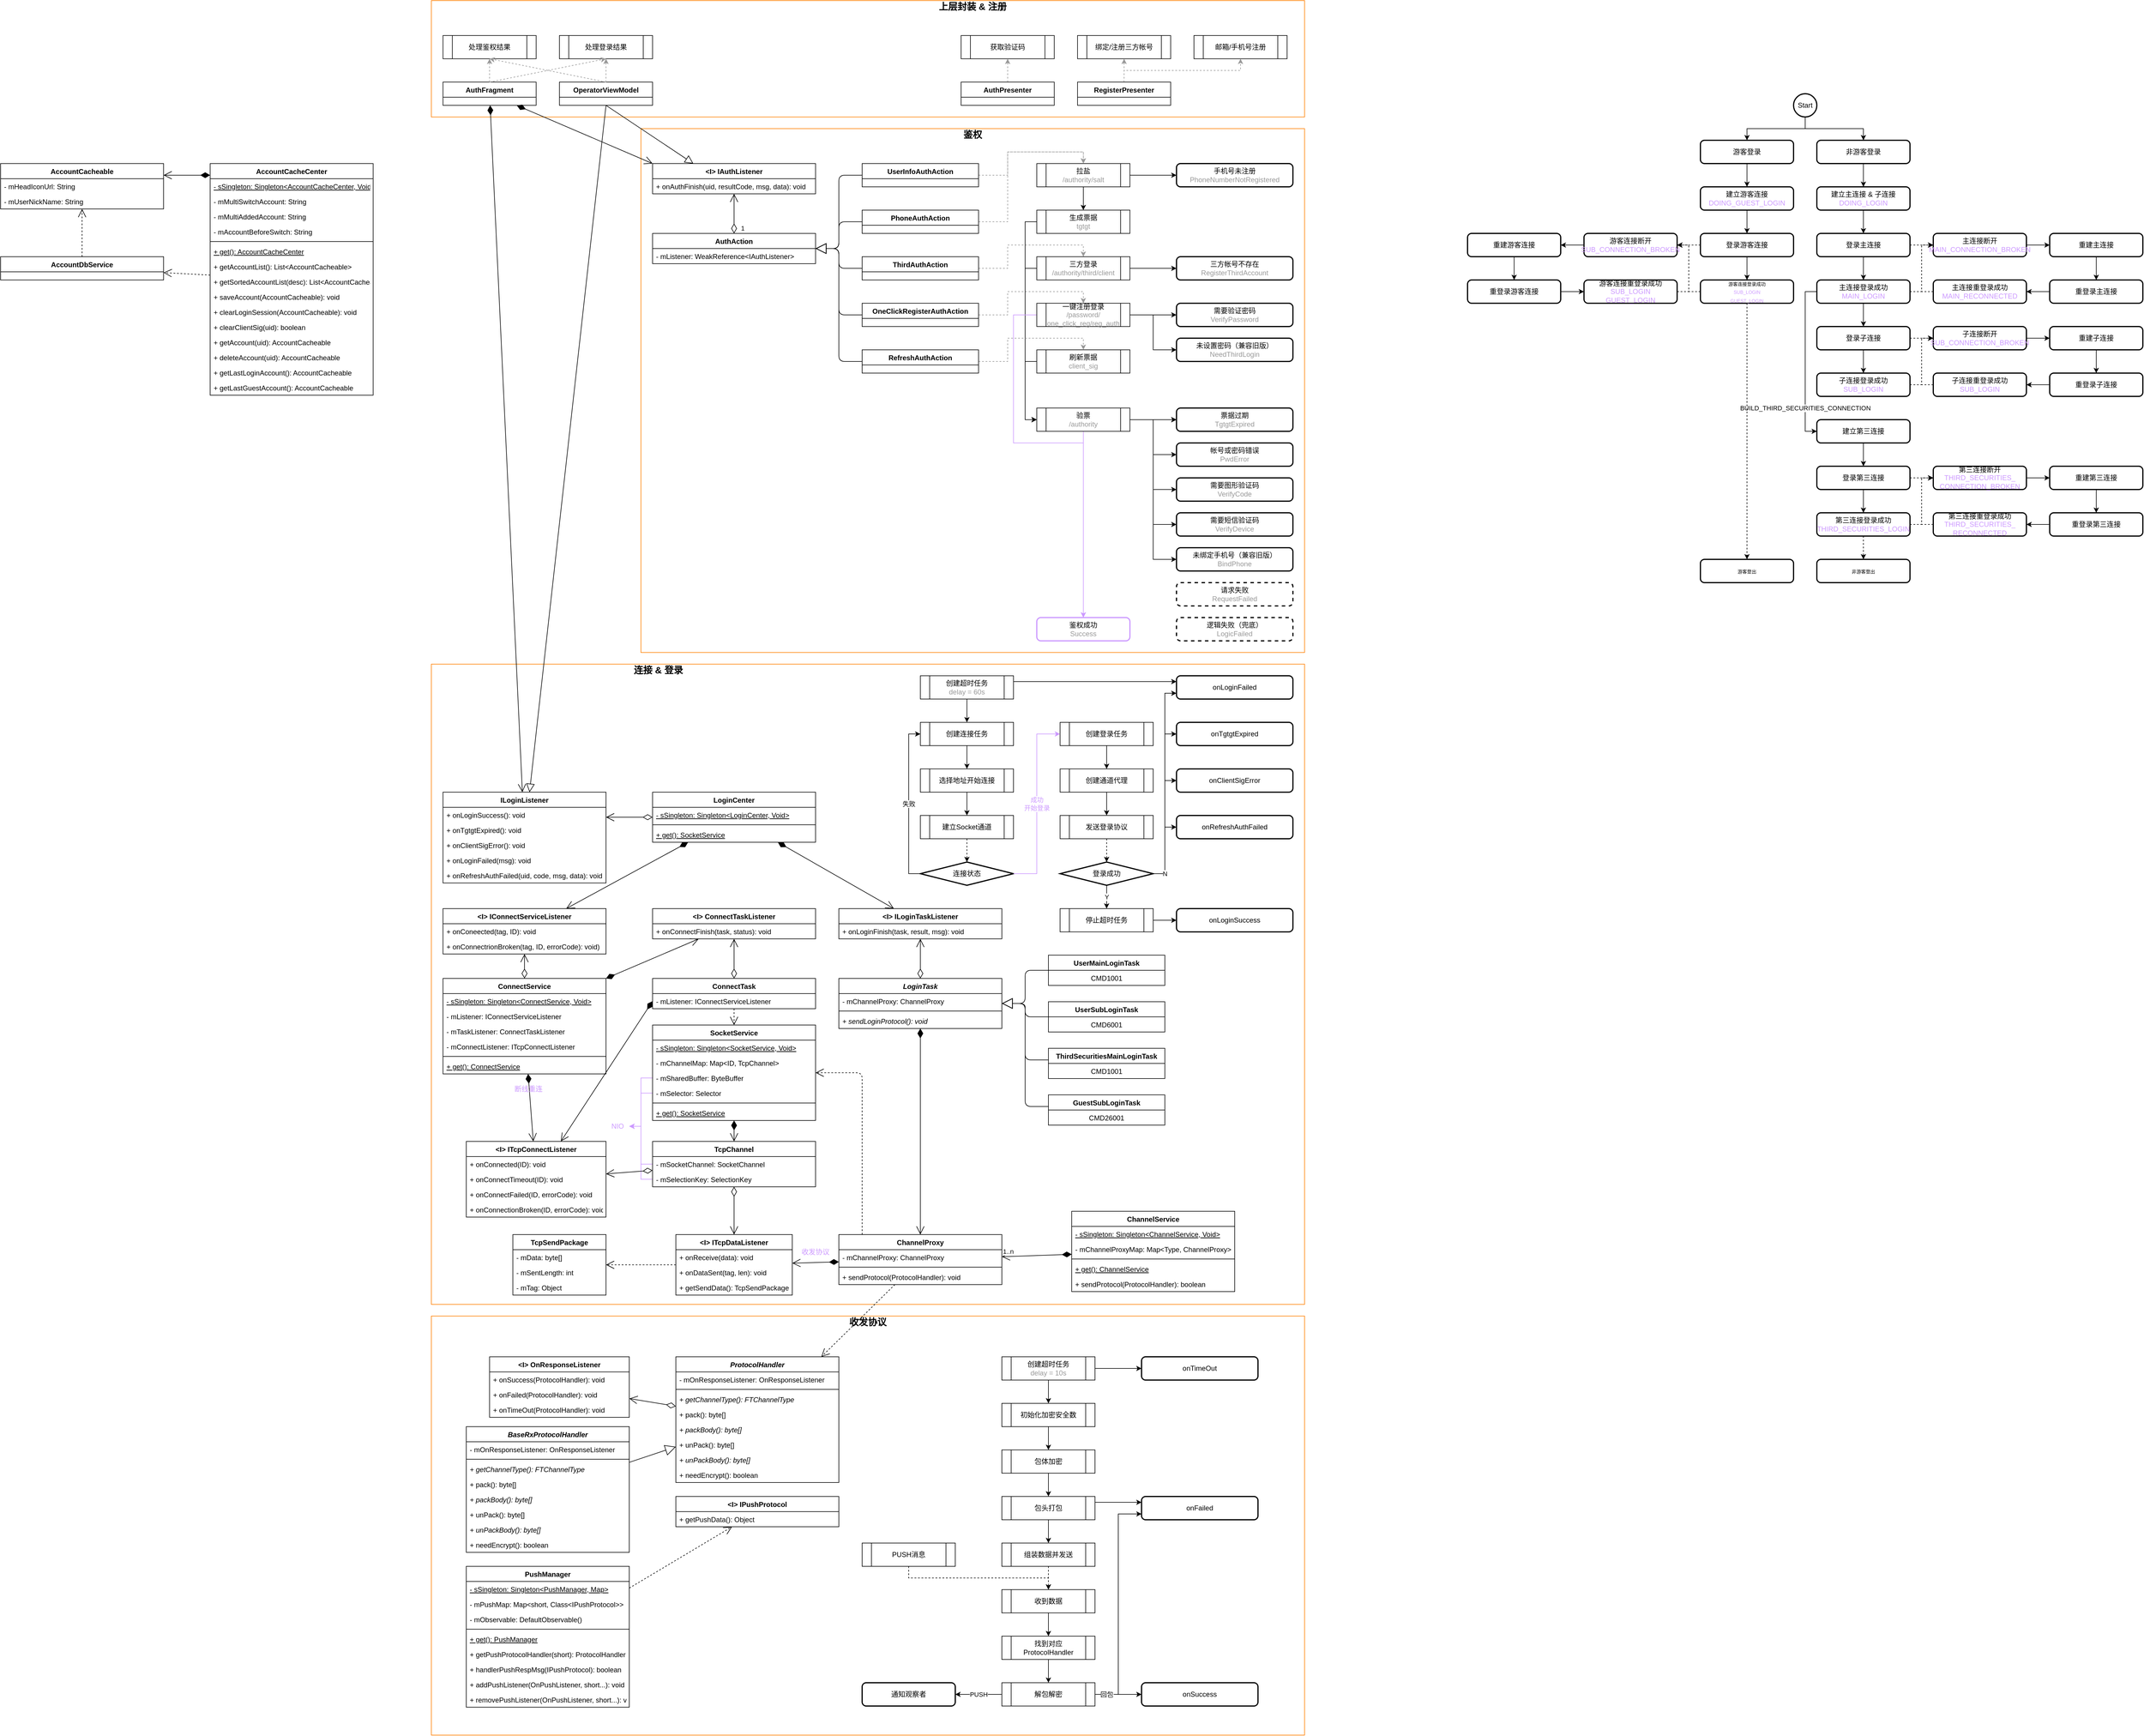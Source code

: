 <mxfile version="13.7.1" type="github">
  <diagram id="uDWWmamGiqc_AUkZqDZm" name="Page-1">
    <mxGraphModel dx="3076" dy="1931" grid="1" gridSize="10" guides="1" tooltips="1" connect="1" arrows="1" fold="1" page="1" pageScale="1" pageWidth="827" pageHeight="1169" math="0" shadow="0">
      <root>
        <mxCell id="0" />
        <mxCell id="1" parent="0" />
        <mxCell id="5B5072rG3pJTITi0nGhi-161" value="" style="rounded=0;whiteSpace=wrap;html=1;strokeWidth=1;fillColor=none;strokeColor=#FF8000;" vertex="1" parent="1">
          <mxGeometry x="-740" y="-1120" width="1500" height="200" as="geometry" />
        </mxCell>
        <mxCell id="5B5072rG3pJTITi0nGhi-140" value="OperatorViewModel" style="swimlane;fontStyle=1;align=center;verticalAlign=top;childLayout=stackLayout;horizontal=1;startSize=26;horizontalStack=0;resizeParent=1;resizeParentMax=0;resizeLast=0;collapsible=1;marginBottom=0;strokeColor=#000000;strokeWidth=1;fillColor=none;" vertex="1" parent="1">
          <mxGeometry x="-520" y="-980" width="160" height="40" as="geometry" />
        </mxCell>
        <mxCell id="5B5072rG3pJTITi0nGhi-133" value="AuthFragment" style="swimlane;fontStyle=1;align=center;verticalAlign=top;childLayout=stackLayout;horizontal=1;startSize=26;horizontalStack=0;resizeParent=1;resizeParentMax=0;resizeLast=0;collapsible=1;marginBottom=0;strokeColor=#000000;strokeWidth=1;fillColor=none;" vertex="1" parent="1">
          <mxGeometry x="-720" y="-980" width="160" height="40" as="geometry" />
        </mxCell>
        <mxCell id="5B5072rG3pJTITi0nGhi-440" value="AccountCacheable" style="swimlane;fontStyle=1;align=center;verticalAlign=top;childLayout=stackLayout;horizontal=1;startSize=26;horizontalStack=0;resizeParent=1;resizeParentMax=0;resizeLast=0;collapsible=1;marginBottom=0;strokeColor=#000000;strokeWidth=1;fillColor=none;" vertex="1" parent="1">
          <mxGeometry x="-1480" y="-840" width="280" height="78" as="geometry" />
        </mxCell>
        <mxCell id="5B5072rG3pJTITi0nGhi-461" value="- mHeadIconUrl: String" style="text;strokeColor=none;fillColor=none;align=left;verticalAlign=top;spacingLeft=4;spacingRight=4;overflow=hidden;rotatable=0;points=[[0,0.5],[1,0.5]];portConstraint=eastwest;fontStyle=0" vertex="1" parent="5B5072rG3pJTITi0nGhi-440">
          <mxGeometry y="26" width="280" height="26" as="geometry" />
        </mxCell>
        <mxCell id="5B5072rG3pJTITi0nGhi-462" value="- mUserNickName: String" style="text;strokeColor=none;fillColor=none;align=left;verticalAlign=top;spacingLeft=4;spacingRight=4;overflow=hidden;rotatable=0;points=[[0,0.5],[1,0.5]];portConstraint=eastwest;fontStyle=0" vertex="1" parent="5B5072rG3pJTITi0nGhi-440">
          <mxGeometry y="52" width="280" height="26" as="geometry" />
        </mxCell>
        <mxCell id="5B5072rG3pJTITi0nGhi-432" value="AccountCacheCenter" style="swimlane;fontStyle=1;align=center;verticalAlign=top;childLayout=stackLayout;horizontal=1;startSize=26;horizontalStack=0;resizeParent=1;resizeParentMax=0;resizeLast=0;collapsible=1;marginBottom=0;strokeColor=#000000;strokeWidth=1;fillColor=none;" vertex="1" parent="1">
          <mxGeometry x="-1120" y="-840" width="280" height="398" as="geometry" />
        </mxCell>
        <mxCell id="5B5072rG3pJTITi0nGhi-436" value="- sSingleton: Singleton&lt;AccountCacheCenter, Void&gt;" style="text;strokeColor=none;fillColor=none;align=left;verticalAlign=top;spacingLeft=4;spacingRight=4;overflow=hidden;rotatable=0;points=[[0,0.5],[1,0.5]];portConstraint=eastwest;fontStyle=4" vertex="1" parent="5B5072rG3pJTITi0nGhi-432">
          <mxGeometry y="26" width="280" height="26" as="geometry" />
        </mxCell>
        <mxCell id="5B5072rG3pJTITi0nGhi-449" value="- mMultiSwitchAccount: String" style="text;strokeColor=none;fillColor=none;align=left;verticalAlign=top;spacingLeft=4;spacingRight=4;overflow=hidden;rotatable=0;points=[[0,0.5],[1,0.5]];portConstraint=eastwest;fontStyle=0" vertex="1" parent="5B5072rG3pJTITi0nGhi-432">
          <mxGeometry y="52" width="280" height="26" as="geometry" />
        </mxCell>
        <mxCell id="5B5072rG3pJTITi0nGhi-450" value="- mMultiAddedAccount: String" style="text;strokeColor=none;fillColor=none;align=left;verticalAlign=top;spacingLeft=4;spacingRight=4;overflow=hidden;rotatable=0;points=[[0,0.5],[1,0.5]];portConstraint=eastwest;fontStyle=0" vertex="1" parent="5B5072rG3pJTITi0nGhi-432">
          <mxGeometry y="78" width="280" height="26" as="geometry" />
        </mxCell>
        <mxCell id="5B5072rG3pJTITi0nGhi-451" value="- mAccountBeforeSwitch: String" style="text;strokeColor=none;fillColor=none;align=left;verticalAlign=top;spacingLeft=4;spacingRight=4;overflow=hidden;rotatable=0;points=[[0,0.5],[1,0.5]];portConstraint=eastwest;fontStyle=0" vertex="1" parent="5B5072rG3pJTITi0nGhi-432">
          <mxGeometry y="104" width="280" height="26" as="geometry" />
        </mxCell>
        <mxCell id="5B5072rG3pJTITi0nGhi-437" value="" style="line;strokeWidth=1;fillColor=none;align=left;verticalAlign=middle;spacingTop=-1;spacingLeft=3;spacingRight=3;rotatable=0;labelPosition=right;points=[];portConstraint=eastwest;" vertex="1" parent="5B5072rG3pJTITi0nGhi-432">
          <mxGeometry y="130" width="280" height="8" as="geometry" />
        </mxCell>
        <mxCell id="5B5072rG3pJTITi0nGhi-438" value="+ get(): AccountCacheCenter" style="text;strokeColor=none;fillColor=none;align=left;verticalAlign=top;spacingLeft=4;spacingRight=4;overflow=hidden;rotatable=0;points=[[0,0.5],[1,0.5]];portConstraint=eastwest;fontStyle=4" vertex="1" parent="5B5072rG3pJTITi0nGhi-432">
          <mxGeometry y="138" width="280" height="26" as="geometry" />
        </mxCell>
        <mxCell id="5B5072rG3pJTITi0nGhi-452" value="+ getAccountList(): List&lt;AccountCacheable&gt;" style="text;strokeColor=none;fillColor=none;align=left;verticalAlign=top;spacingLeft=4;spacingRight=4;overflow=hidden;rotatable=0;points=[[0,0.5],[1,0.5]];portConstraint=eastwest;fontStyle=0" vertex="1" parent="5B5072rG3pJTITi0nGhi-432">
          <mxGeometry y="164" width="280" height="26" as="geometry" />
        </mxCell>
        <mxCell id="5B5072rG3pJTITi0nGhi-453" value="+ getSortedAccountList(desc): List&lt;AccountCacheable&gt;" style="text;strokeColor=none;fillColor=none;align=left;verticalAlign=top;spacingLeft=4;spacingRight=4;overflow=hidden;rotatable=0;points=[[0,0.5],[1,0.5]];portConstraint=eastwest;fontStyle=0" vertex="1" parent="5B5072rG3pJTITi0nGhi-432">
          <mxGeometry y="190" width="280" height="26" as="geometry" />
        </mxCell>
        <mxCell id="5B5072rG3pJTITi0nGhi-454" value="+ saveAccount(AccountCacheable): void" style="text;strokeColor=none;fillColor=none;align=left;verticalAlign=top;spacingLeft=4;spacingRight=4;overflow=hidden;rotatable=0;points=[[0,0.5],[1,0.5]];portConstraint=eastwest;fontStyle=0" vertex="1" parent="5B5072rG3pJTITi0nGhi-432">
          <mxGeometry y="216" width="280" height="26" as="geometry" />
        </mxCell>
        <mxCell id="5B5072rG3pJTITi0nGhi-455" value="+ clearLoginSession(AccountCacheable): void" style="text;strokeColor=none;fillColor=none;align=left;verticalAlign=top;spacingLeft=4;spacingRight=4;overflow=hidden;rotatable=0;points=[[0,0.5],[1,0.5]];portConstraint=eastwest;fontStyle=0" vertex="1" parent="5B5072rG3pJTITi0nGhi-432">
          <mxGeometry y="242" width="280" height="26" as="geometry" />
        </mxCell>
        <mxCell id="5B5072rG3pJTITi0nGhi-456" value="+ clearClientSig(uid): boolean" style="text;strokeColor=none;fillColor=none;align=left;verticalAlign=top;spacingLeft=4;spacingRight=4;overflow=hidden;rotatable=0;points=[[0,0.5],[1,0.5]];portConstraint=eastwest;fontStyle=0" vertex="1" parent="5B5072rG3pJTITi0nGhi-432">
          <mxGeometry y="268" width="280" height="26" as="geometry" />
        </mxCell>
        <mxCell id="5B5072rG3pJTITi0nGhi-457" value="+ getAccount(uid): AccountCacheable" style="text;strokeColor=none;fillColor=none;align=left;verticalAlign=top;spacingLeft=4;spacingRight=4;overflow=hidden;rotatable=0;points=[[0,0.5],[1,0.5]];portConstraint=eastwest;fontStyle=0" vertex="1" parent="5B5072rG3pJTITi0nGhi-432">
          <mxGeometry y="294" width="280" height="26" as="geometry" />
        </mxCell>
        <mxCell id="5B5072rG3pJTITi0nGhi-458" value="+ deleteAccount(uid): AccountCacheable" style="text;strokeColor=none;fillColor=none;align=left;verticalAlign=top;spacingLeft=4;spacingRight=4;overflow=hidden;rotatable=0;points=[[0,0.5],[1,0.5]];portConstraint=eastwest;fontStyle=0" vertex="1" parent="5B5072rG3pJTITi0nGhi-432">
          <mxGeometry y="320" width="280" height="26" as="geometry" />
        </mxCell>
        <mxCell id="5B5072rG3pJTITi0nGhi-459" value="+ getLastLoginAccount(): AccountCacheable" style="text;strokeColor=none;fillColor=none;align=left;verticalAlign=top;spacingLeft=4;spacingRight=4;overflow=hidden;rotatable=0;points=[[0,0.5],[1,0.5]];portConstraint=eastwest;fontStyle=0" vertex="1" parent="5B5072rG3pJTITi0nGhi-432">
          <mxGeometry y="346" width="280" height="26" as="geometry" />
        </mxCell>
        <mxCell id="5B5072rG3pJTITi0nGhi-460" value="+ getLastGuestAccount(): AccountCacheable" style="text;strokeColor=none;fillColor=none;align=left;verticalAlign=top;spacingLeft=4;spacingRight=4;overflow=hidden;rotatable=0;points=[[0,0.5],[1,0.5]];portConstraint=eastwest;fontStyle=0" vertex="1" parent="5B5072rG3pJTITi0nGhi-432">
          <mxGeometry y="372" width="280" height="26" as="geometry" />
        </mxCell>
        <mxCell id="5B5072rG3pJTITi0nGhi-444" value="AccountDbService" style="swimlane;fontStyle=1;align=center;verticalAlign=top;childLayout=stackLayout;horizontal=1;startSize=26;horizontalStack=0;resizeParent=1;resizeParentMax=0;resizeLast=0;collapsible=1;marginBottom=0;strokeColor=#000000;strokeWidth=1;fillColor=none;" vertex="1" parent="1">
          <mxGeometry x="-1480" y="-680" width="280" height="40" as="geometry" />
        </mxCell>
        <mxCell id="5B5072rG3pJTITi0nGhi-425" value="" style="rounded=0;whiteSpace=wrap;html=1;strokeWidth=1;fillColor=none;strokeColor=#FF8000;" vertex="1" parent="1">
          <mxGeometry x="-740" y="1140" width="1500" height="720" as="geometry" />
        </mxCell>
        <mxCell id="5B5072rG3pJTITi0nGhi-347" value="" style="rounded=0;whiteSpace=wrap;html=1;strokeWidth=1;fillColor=none;strokeColor=#FF8000;" vertex="1" parent="1">
          <mxGeometry x="-740" y="20" width="1500" height="1100" as="geometry" />
        </mxCell>
        <mxCell id="5B5072rG3pJTITi0nGhi-217" style="edgeStyle=orthogonalEdgeStyle;rounded=0;orthogonalLoop=1;jettySize=auto;html=1;exitX=0;exitY=0.5;exitDx=0;exitDy=0;entryX=1;entryY=0.5;entryDx=0;entryDy=0;strokeColor=#CC99FF;" edge="1" parent="1" source="5B5072rG3pJTITi0nGhi-186" target="5B5072rG3pJTITi0nGhi-216">
          <mxGeometry relative="1" as="geometry" />
        </mxCell>
        <mxCell id="5B5072rG3pJTITi0nGhi-218" style="edgeStyle=orthogonalEdgeStyle;rounded=0;orthogonalLoop=1;jettySize=auto;html=1;exitX=0;exitY=0.5;exitDx=0;exitDy=0;entryX=1;entryY=0.5;entryDx=0;entryDy=0;strokeColor=#CC99FF;" edge="1" parent="1" source="5B5072rG3pJTITi0nGhi-187" target="5B5072rG3pJTITi0nGhi-216">
          <mxGeometry relative="1" as="geometry" />
        </mxCell>
        <mxCell id="5B5072rG3pJTITi0nGhi-219" style="edgeStyle=orthogonalEdgeStyle;rounded=0;orthogonalLoop=1;jettySize=auto;html=1;exitX=0;exitY=0.5;exitDx=0;exitDy=0;entryX=1;entryY=0.5;entryDx=0;entryDy=0;strokeColor=#CC99FF;" edge="1" parent="1" source="5B5072rG3pJTITi0nGhi-189" target="5B5072rG3pJTITi0nGhi-216">
          <mxGeometry relative="1" as="geometry" />
        </mxCell>
        <mxCell id="5B5072rG3pJTITi0nGhi-220" style="edgeStyle=orthogonalEdgeStyle;rounded=0;orthogonalLoop=1;jettySize=auto;html=1;exitX=0;exitY=0.5;exitDx=0;exitDy=0;entryX=1;entryY=0.5;entryDx=0;entryDy=0;strokeColor=#CC99FF;" edge="1" parent="1" source="5B5072rG3pJTITi0nGhi-190" target="5B5072rG3pJTITi0nGhi-216">
          <mxGeometry relative="1" as="geometry" />
        </mxCell>
        <mxCell id="5B5072rG3pJTITi0nGhi-107" value="" style="rounded=0;whiteSpace=wrap;html=1;strokeWidth=1;fillColor=none;strokeColor=#FF8000;" vertex="1" parent="1">
          <mxGeometry x="-380" y="-900" width="1140" height="900" as="geometry" />
        </mxCell>
        <mxCell id="5B5072rG3pJTITi0nGhi-51" value="&lt;div&gt;手机号未注册&lt;br&gt;&lt;font color=&quot;#999999&quot;&gt;PhoneNumberNotRegistered&lt;/font&gt;&lt;br&gt;&lt;/div&gt;" style="rounded=1;whiteSpace=wrap;html=1;absoluteArcSize=1;arcSize=14;strokeWidth=2;fillColor=none;" vertex="1" parent="1">
          <mxGeometry x="540" y="-840" width="200" height="40" as="geometry" />
        </mxCell>
        <mxCell id="5B5072rG3pJTITi0nGhi-125" style="edgeStyle=orthogonalEdgeStyle;rounded=0;orthogonalLoop=1;jettySize=auto;html=1;exitX=1;exitY=0.5;exitDx=0;exitDy=0;entryX=0.5;entryY=0;entryDx=0;entryDy=0;dashed=1;strokeColor=#999999;" edge="1" parent="1" source="5B5072rG3pJTITi0nGhi-120" target="5B5072rG3pJTITi0nGhi-86">
          <mxGeometry relative="1" as="geometry" />
        </mxCell>
        <mxCell id="5B5072rG3pJTITi0nGhi-52" value="&lt;div&gt;请求失败&lt;/div&gt;&lt;div&gt;&lt;font color=&quot;#999999&quot;&gt;RequestFailed&lt;/font&gt;&lt;br&gt;&lt;/div&gt;" style="rounded=1;whiteSpace=wrap;html=1;absoluteArcSize=1;arcSize=14;strokeWidth=2;fillColor=none;dashed=1;" vertex="1" parent="1">
          <mxGeometry x="540" y="-120" width="200" height="40" as="geometry" />
        </mxCell>
        <mxCell id="5B5072rG3pJTITi0nGhi-126" style="edgeStyle=orthogonalEdgeStyle;rounded=0;orthogonalLoop=1;jettySize=auto;html=1;exitX=1;exitY=0.5;exitDx=0;exitDy=0;entryX=0.5;entryY=0;entryDx=0;entryDy=0;dashed=1;strokeColor=#999999;" edge="1" parent="1" source="5B5072rG3pJTITi0nGhi-121" target="5B5072rG3pJTITi0nGhi-94">
          <mxGeometry relative="1" as="geometry" />
        </mxCell>
        <mxCell id="5B5072rG3pJTITi0nGhi-53" value="&lt;div&gt;逻辑失败（兜底）&lt;br&gt;&lt;font color=&quot;#999999&quot;&gt;LogicFailed&lt;/font&gt;&lt;br&gt;&lt;/div&gt;" style="rounded=1;whiteSpace=wrap;html=1;absoluteArcSize=1;arcSize=14;strokeWidth=2;fillColor=none;dashed=1;" vertex="1" parent="1">
          <mxGeometry x="540" y="-60" width="200" height="40" as="geometry" />
        </mxCell>
        <mxCell id="5B5072rG3pJTITi0nGhi-66" value="" style="edgeStyle=orthogonalEdgeStyle;rounded=0;orthogonalLoop=1;jettySize=auto;html=1;exitX=0.5;exitY=1;exitDx=0;exitDy=0;entryX=0.5;entryY=0;entryDx=0;entryDy=0;" edge="1" parent="1" source="5B5072rG3pJTITi0nGhi-64" target="5B5072rG3pJTITi0nGhi-65">
          <mxGeometry relative="1" as="geometry" />
        </mxCell>
        <mxCell id="5B5072rG3pJTITi0nGhi-69" value="" style="edgeStyle=orthogonalEdgeStyle;rounded=0;orthogonalLoop=1;jettySize=auto;html=1;exitX=1;exitY=0.5;exitDx=0;exitDy=0;entryX=0;entryY=0.5;entryDx=0;entryDy=0;" edge="1" parent="1" source="5B5072rG3pJTITi0nGhi-64" target="5B5072rG3pJTITi0nGhi-51">
          <mxGeometry relative="1" as="geometry">
            <mxPoint as="offset" />
          </mxGeometry>
        </mxCell>
        <mxCell id="5B5072rG3pJTITi0nGhi-64" value="拉盐&lt;br&gt;&lt;font color=&quot;#999999&quot;&gt;/authority/salt&lt;/font&gt;" style="shape=process;whiteSpace=wrap;html=1;backgroundOutline=1;strokeWidth=1;fillColor=none;" vertex="1" parent="1">
          <mxGeometry x="300" y="-840" width="160" height="40" as="geometry" />
        </mxCell>
        <mxCell id="5B5072rG3pJTITi0nGhi-90" style="edgeStyle=orthogonalEdgeStyle;rounded=0;orthogonalLoop=1;jettySize=auto;html=1;exitX=0;exitY=0.5;exitDx=0;exitDy=0;entryX=0;entryY=0.5;entryDx=0;entryDy=0;" edge="1" parent="1" source="5B5072rG3pJTITi0nGhi-65" target="5B5072rG3pJTITi0nGhi-67">
          <mxGeometry relative="1" as="geometry" />
        </mxCell>
        <mxCell id="5B5072rG3pJTITi0nGhi-65" value="生成票据&lt;br&gt;&lt;font color=&quot;#999999&quot;&gt;tgtgt&lt;/font&gt;" style="shape=process;whiteSpace=wrap;html=1;backgroundOutline=1;strokeWidth=1;fillColor=none;" vertex="1" parent="1">
          <mxGeometry x="300" y="-760" width="160" height="40" as="geometry" />
        </mxCell>
        <mxCell id="5B5072rG3pJTITi0nGhi-73" style="edgeStyle=orthogonalEdgeStyle;rounded=0;orthogonalLoop=1;jettySize=auto;html=1;exitX=1;exitY=0.5;exitDx=0;exitDy=0;entryX=0;entryY=0.5;entryDx=0;entryDy=0;" edge="1" parent="1" source="5B5072rG3pJTITi0nGhi-67" target="5B5072rG3pJTITi0nGhi-72">
          <mxGeometry relative="1" as="geometry" />
        </mxCell>
        <mxCell id="5B5072rG3pJTITi0nGhi-81" style="edgeStyle=orthogonalEdgeStyle;rounded=0;orthogonalLoop=1;jettySize=auto;html=1;exitX=1;exitY=0.5;exitDx=0;exitDy=0;entryX=0;entryY=0.5;entryDx=0;entryDy=0;" edge="1" parent="1" source="5B5072rG3pJTITi0nGhi-67" target="5B5072rG3pJTITi0nGhi-74">
          <mxGeometry relative="1" as="geometry" />
        </mxCell>
        <mxCell id="5B5072rG3pJTITi0nGhi-93" value="" style="edgeStyle=orthogonalEdgeStyle;rounded=0;orthogonalLoop=1;jettySize=auto;html=1;" edge="1" parent="1" source="5B5072rG3pJTITi0nGhi-67" target="5B5072rG3pJTITi0nGhi-72">
          <mxGeometry relative="1" as="geometry" />
        </mxCell>
        <mxCell id="5B5072rG3pJTITi0nGhi-104" style="edgeStyle=orthogonalEdgeStyle;rounded=0;orthogonalLoop=1;jettySize=auto;html=1;exitX=0.5;exitY=1;exitDx=0;exitDy=0;entryX=0.5;entryY=0;entryDx=0;entryDy=0;strokeColor=#CC99FF;" edge="1" parent="1" source="5B5072rG3pJTITi0nGhi-67" target="5B5072rG3pJTITi0nGhi-95">
          <mxGeometry relative="1" as="geometry" />
        </mxCell>
        <mxCell id="5B5072rG3pJTITi0nGhi-67" value="验票&lt;br&gt;&lt;font color=&quot;#999999&quot;&gt;/authority&lt;/font&gt;" style="shape=process;whiteSpace=wrap;html=1;backgroundOutline=1;strokeWidth=1;fillColor=none;" vertex="1" parent="1">
          <mxGeometry x="300" y="-420" width="160" height="40" as="geometry" />
        </mxCell>
        <mxCell id="5B5072rG3pJTITi0nGhi-72" value="&lt;div&gt;票据过期&lt;br&gt;&lt;font color=&quot;#999999&quot;&gt;TgtgtExpired&lt;/font&gt;&lt;br&gt;&lt;/div&gt;" style="rounded=1;whiteSpace=wrap;html=1;absoluteArcSize=1;arcSize=14;strokeWidth=2;fillColor=none;" vertex="1" parent="1">
          <mxGeometry x="540" y="-420" width="200" height="40" as="geometry" />
        </mxCell>
        <mxCell id="5B5072rG3pJTITi0nGhi-74" value="&lt;div&gt;帐号或密码错误&lt;/div&gt;&lt;font color=&quot;#999999&quot;&gt;PwdError&lt;br&gt;&lt;/font&gt;" style="rounded=1;whiteSpace=wrap;html=1;absoluteArcSize=1;arcSize=14;strokeWidth=2;fillColor=none;" vertex="1" parent="1">
          <mxGeometry x="540" y="-360" width="200" height="40" as="geometry" />
        </mxCell>
        <mxCell id="5B5072rG3pJTITi0nGhi-75" value="&lt;div&gt;需要图形验证码&lt;/div&gt;&lt;font color=&quot;#999999&quot;&gt;VerifyCode&lt;br&gt;&lt;/font&gt;" style="rounded=1;whiteSpace=wrap;html=1;absoluteArcSize=1;arcSize=14;strokeWidth=2;fillColor=none;" vertex="1" parent="1">
          <mxGeometry x="540" y="-300" width="200" height="40" as="geometry" />
        </mxCell>
        <mxCell id="5B5072rG3pJTITi0nGhi-76" value="&lt;div&gt;需要短信验证码&lt;/div&gt;&lt;font color=&quot;#999999&quot;&gt;VerifyDevice&lt;br&gt;&lt;/font&gt;" style="rounded=1;whiteSpace=wrap;html=1;absoluteArcSize=1;arcSize=14;strokeWidth=2;fillColor=none;" vertex="1" parent="1">
          <mxGeometry x="540" y="-240" width="200" height="40" as="geometry" />
        </mxCell>
        <mxCell id="5B5072rG3pJTITi0nGhi-77" value="&lt;div&gt;未绑定手机号（兼容旧版）&lt;/div&gt;&lt;font color=&quot;#999999&quot;&gt;BindPhone&lt;br&gt;&lt;/font&gt;" style="rounded=1;whiteSpace=wrap;html=1;absoluteArcSize=1;arcSize=14;strokeWidth=2;fillColor=none;" vertex="1" parent="1">
          <mxGeometry x="540" y="-180" width="200" height="40" as="geometry" />
        </mxCell>
        <mxCell id="5B5072rG3pJTITi0nGhi-82" style="edgeStyle=orthogonalEdgeStyle;rounded=0;orthogonalLoop=1;jettySize=auto;html=1;exitX=1;exitY=0.5;exitDx=0;exitDy=0;entryX=0;entryY=0.5;entryDx=0;entryDy=0;" edge="1" parent="1" source="5B5072rG3pJTITi0nGhi-67" target="5B5072rG3pJTITi0nGhi-75">
          <mxGeometry relative="1" as="geometry" />
        </mxCell>
        <mxCell id="5B5072rG3pJTITi0nGhi-83" style="edgeStyle=orthogonalEdgeStyle;rounded=0;orthogonalLoop=1;jettySize=auto;html=1;exitX=1;exitY=0.5;exitDx=0;exitDy=0;entryX=0;entryY=0.5;entryDx=0;entryDy=0;" edge="1" parent="1" source="5B5072rG3pJTITi0nGhi-67" target="5B5072rG3pJTITi0nGhi-76">
          <mxGeometry relative="1" as="geometry" />
        </mxCell>
        <mxCell id="5B5072rG3pJTITi0nGhi-84" value="" style="edgeStyle=orthogonalEdgeStyle;rounded=0;orthogonalLoop=1;jettySize=auto;html=1;exitX=1;exitY=0.5;exitDx=0;exitDy=0;entryX=0;entryY=0.5;entryDx=0;entryDy=0;" edge="1" parent="1" source="5B5072rG3pJTITi0nGhi-67" target="5B5072rG3pJTITi0nGhi-77">
          <mxGeometry x="-0.875" relative="1" as="geometry">
            <mxPoint as="offset" />
          </mxGeometry>
        </mxCell>
        <mxCell id="5B5072rG3pJTITi0nGhi-91" style="edgeStyle=orthogonalEdgeStyle;rounded=0;orthogonalLoop=1;jettySize=auto;html=1;exitX=0;exitY=0.5;exitDx=0;exitDy=0;entryX=0;entryY=0.5;entryDx=0;entryDy=0;" edge="1" parent="1" source="5B5072rG3pJTITi0nGhi-86" target="5B5072rG3pJTITi0nGhi-67">
          <mxGeometry relative="1" as="geometry" />
        </mxCell>
        <mxCell id="5B5072rG3pJTITi0nGhi-92" value="" style="edgeStyle=orthogonalEdgeStyle;rounded=0;orthogonalLoop=1;jettySize=auto;html=1;exitX=1;exitY=0.5;exitDx=0;exitDy=0;entryX=0;entryY=0.5;entryDx=0;entryDy=0;" edge="1" parent="1" source="5B5072rG3pJTITi0nGhi-86" target="5B5072rG3pJTITi0nGhi-89">
          <mxGeometry relative="1" as="geometry" />
        </mxCell>
        <mxCell id="5B5072rG3pJTITi0nGhi-86" value="三方登录&lt;br&gt;&lt;font color=&quot;#999999&quot;&gt;/authority/third/client&lt;/font&gt;" style="shape=process;whiteSpace=wrap;html=1;backgroundOutline=1;strokeWidth=1;fillColor=none;" vertex="1" parent="1">
          <mxGeometry x="300" y="-680" width="160" height="40" as="geometry" />
        </mxCell>
        <mxCell id="5B5072rG3pJTITi0nGhi-89" value="&lt;div&gt;三方帐号不存在&lt;br&gt;&lt;font color=&quot;#999999&quot;&gt;RegisterThirdAccount&lt;/font&gt;&lt;br&gt;&lt;/div&gt;" style="rounded=1;whiteSpace=wrap;html=1;absoluteArcSize=1;arcSize=14;strokeWidth=2;fillColor=none;" vertex="1" parent="1">
          <mxGeometry x="540" y="-680" width="200" height="40" as="geometry" />
        </mxCell>
        <mxCell id="5B5072rG3pJTITi0nGhi-99" style="edgeStyle=orthogonalEdgeStyle;rounded=0;orthogonalLoop=1;jettySize=auto;html=1;exitX=1;exitY=0.5;exitDx=0;exitDy=0;entryX=0;entryY=0.5;entryDx=0;entryDy=0;" edge="1" parent="1" source="5B5072rG3pJTITi0nGhi-94" target="5B5072rG3pJTITi0nGhi-96">
          <mxGeometry relative="1" as="geometry" />
        </mxCell>
        <mxCell id="5B5072rG3pJTITi0nGhi-101" style="edgeStyle=orthogonalEdgeStyle;rounded=0;orthogonalLoop=1;jettySize=auto;html=1;exitX=1;exitY=0.5;exitDx=0;exitDy=0;entryX=0;entryY=0.5;entryDx=0;entryDy=0;" edge="1" parent="1" source="5B5072rG3pJTITi0nGhi-94" target="5B5072rG3pJTITi0nGhi-98">
          <mxGeometry relative="1" as="geometry" />
        </mxCell>
        <mxCell id="5B5072rG3pJTITi0nGhi-105" style="edgeStyle=orthogonalEdgeStyle;rounded=0;orthogonalLoop=1;jettySize=auto;html=1;exitX=0;exitY=0.5;exitDx=0;exitDy=0;entryX=0.5;entryY=0;entryDx=0;entryDy=0;strokeColor=#CC99FF;" edge="1" parent="1" source="5B5072rG3pJTITi0nGhi-94" target="5B5072rG3pJTITi0nGhi-95">
          <mxGeometry relative="1" as="geometry">
            <Array as="points">
              <mxPoint x="260" y="-580" />
              <mxPoint x="260" y="-360" />
              <mxPoint x="380" y="-360" />
            </Array>
          </mxGeometry>
        </mxCell>
        <mxCell id="5B5072rG3pJTITi0nGhi-94" value="一键注册登录&lt;br&gt;&lt;font color=&quot;#999999&quot;&gt;/password/&lt;br&gt;one_click_reg/reg_auth&lt;/font&gt;" style="shape=process;whiteSpace=wrap;html=1;backgroundOutline=1;strokeWidth=1;fillColor=none;" vertex="1" parent="1">
          <mxGeometry x="300" y="-600" width="160" height="40" as="geometry" />
        </mxCell>
        <mxCell id="5B5072rG3pJTITi0nGhi-95" value="&lt;div&gt;鉴权成功&lt;br&gt;&lt;font color=&quot;#999999&quot;&gt;Success&lt;/font&gt;&lt;br&gt;&lt;/div&gt;" style="rounded=1;whiteSpace=wrap;html=1;absoluteArcSize=1;arcSize=14;strokeWidth=2;fillColor=none;strokeColor=#CC99FF;" vertex="1" parent="1">
          <mxGeometry x="300" y="-60" width="160" height="40" as="geometry" />
        </mxCell>
        <mxCell id="5B5072rG3pJTITi0nGhi-96" value="&lt;div&gt;需要验证密码&lt;/div&gt;&lt;font color=&quot;#999999&quot;&gt;VerifyPassword&lt;br&gt;&lt;/font&gt;" style="rounded=1;whiteSpace=wrap;html=1;absoluteArcSize=1;arcSize=14;strokeWidth=2;fillColor=none;" vertex="1" parent="1">
          <mxGeometry x="540" y="-600" width="200" height="40" as="geometry" />
        </mxCell>
        <mxCell id="5B5072rG3pJTITi0nGhi-98" value="&lt;div&gt;未设置密码（兼容旧版）&lt;/div&gt;&lt;font color=&quot;#999999&quot;&gt;NeedThirdLogin&lt;br&gt;&lt;/font&gt;" style="rounded=1;whiteSpace=wrap;html=1;absoluteArcSize=1;arcSize=14;strokeWidth=2;fillColor=none;" vertex="1" parent="1">
          <mxGeometry x="540" y="-540" width="200" height="40" as="geometry" />
        </mxCell>
        <mxCell id="5B5072rG3pJTITi0nGhi-103" style="edgeStyle=orthogonalEdgeStyle;rounded=0;orthogonalLoop=1;jettySize=auto;html=1;exitX=0;exitY=0.5;exitDx=0;exitDy=0;entryX=0;entryY=0.5;entryDx=0;entryDy=0;" edge="1" parent="1" source="5B5072rG3pJTITi0nGhi-102" target="5B5072rG3pJTITi0nGhi-67">
          <mxGeometry relative="1" as="geometry" />
        </mxCell>
        <mxCell id="5B5072rG3pJTITi0nGhi-102" value="刷新票据&lt;br&gt;&lt;font color=&quot;#999999&quot;&gt;client_sig&lt;/font&gt;" style="shape=process;whiteSpace=wrap;html=1;backgroundOutline=1;strokeWidth=1;fillColor=none;" vertex="1" parent="1">
          <mxGeometry x="300" y="-520" width="160" height="40" as="geometry" />
        </mxCell>
        <mxCell id="5B5072rG3pJTITi0nGhi-108" value="&lt;b&gt;&lt;font style=&quot;font-size: 16px&quot;&gt;鉴权&lt;/font&gt;&lt;/b&gt;" style="text;html=1;strokeColor=none;fillColor=none;align=center;verticalAlign=middle;whiteSpace=wrap;rounded=0;" vertex="1" parent="1">
          <mxGeometry x="-380" y="-900" width="1140" height="20" as="geometry" />
        </mxCell>
        <mxCell id="5B5072rG3pJTITi0nGhi-115" value="1" style="endArrow=open;html=1;endSize=12;startArrow=diamondThin;startSize=14;startFill=0;edgeStyle=orthogonalEdgeStyle;align=left;verticalAlign=bottom;exitX=0.5;exitY=0;exitDx=0;exitDy=0;" edge="1" parent="1" source="5B5072rG3pJTITi0nGhi-109" target="5B5072rG3pJTITi0nGhi-113">
          <mxGeometry x="-1" y="-10" relative="1" as="geometry">
            <mxPoint x="70" y="-610" as="sourcePoint" />
            <mxPoint x="230" y="-610" as="targetPoint" />
            <mxPoint as="offset" />
          </mxGeometry>
        </mxCell>
        <mxCell id="5B5072rG3pJTITi0nGhi-123" style="edgeStyle=orthogonalEdgeStyle;rounded=0;orthogonalLoop=1;jettySize=auto;html=1;exitX=1;exitY=0.5;exitDx=0;exitDy=0;entryX=0.5;entryY=0;entryDx=0;entryDy=0;dashed=1;strokeColor=#999999;" edge="1" parent="1" source="5B5072rG3pJTITi0nGhi-116" target="5B5072rG3pJTITi0nGhi-64">
          <mxGeometry relative="1" as="geometry" />
        </mxCell>
        <mxCell id="5B5072rG3pJTITi0nGhi-127" style="edgeStyle=orthogonalEdgeStyle;rounded=0;orthogonalLoop=1;jettySize=auto;html=1;exitX=1;exitY=0.5;exitDx=0;exitDy=0;entryX=0.5;entryY=0;entryDx=0;entryDy=0;dashed=1;strokeColor=#999999;" edge="1" parent="1" source="5B5072rG3pJTITi0nGhi-122" target="5B5072rG3pJTITi0nGhi-102">
          <mxGeometry relative="1" as="geometry" />
        </mxCell>
        <mxCell id="5B5072rG3pJTITi0nGhi-124" style="edgeStyle=orthogonalEdgeStyle;rounded=0;orthogonalLoop=1;jettySize=auto;html=1;exitX=1;exitY=0.5;exitDx=0;exitDy=0;entryX=0.5;entryY=0;entryDx=0;entryDy=0;dashed=1;strokeColor=#999999;" edge="1" parent="1" source="5B5072rG3pJTITi0nGhi-118" target="5B5072rG3pJTITi0nGhi-64">
          <mxGeometry relative="1" as="geometry" />
        </mxCell>
        <mxCell id="5B5072rG3pJTITi0nGhi-128" value="" style="endArrow=block;endSize=16;endFill=0;html=1;strokeColor=#000000;exitX=0;exitY=0.5;exitDx=0;exitDy=0;edgeStyle=orthogonalEdgeStyle;entryX=1;entryY=0.5;entryDx=0;entryDy=0;" edge="1" parent="1" source="5B5072rG3pJTITi0nGhi-116" target="5B5072rG3pJTITi0nGhi-109">
          <mxGeometry width="160" relative="1" as="geometry">
            <mxPoint x="-430" y="-590" as="sourcePoint" />
            <mxPoint x="-270" y="-590" as="targetPoint" />
          </mxGeometry>
        </mxCell>
        <mxCell id="5B5072rG3pJTITi0nGhi-129" value="" style="endArrow=block;endSize=16;endFill=0;html=1;strokeColor=#000000;exitX=0;exitY=0.5;exitDx=0;exitDy=0;edgeStyle=orthogonalEdgeStyle;entryX=1;entryY=0.5;entryDx=0;entryDy=0;" edge="1" parent="1" source="5B5072rG3pJTITi0nGhi-118" target="5B5072rG3pJTITi0nGhi-109">
          <mxGeometry width="160" relative="1" as="geometry">
            <mxPoint x="-430" y="-590" as="sourcePoint" />
            <mxPoint x="-270" y="-590" as="targetPoint" />
          </mxGeometry>
        </mxCell>
        <mxCell id="5B5072rG3pJTITi0nGhi-130" value="" style="endArrow=block;endSize=16;endFill=0;html=1;strokeColor=#000000;exitX=0;exitY=0.5;exitDx=0;exitDy=0;edgeStyle=orthogonalEdgeStyle;entryX=1;entryY=0.5;entryDx=0;entryDy=0;" edge="1" parent="1" source="5B5072rG3pJTITi0nGhi-120" target="5B5072rG3pJTITi0nGhi-109">
          <mxGeometry width="160" relative="1" as="geometry">
            <mxPoint x="-430" y="-590" as="sourcePoint" />
            <mxPoint x="-270" y="-590" as="targetPoint" />
          </mxGeometry>
        </mxCell>
        <mxCell id="5B5072rG3pJTITi0nGhi-131" value="" style="endArrow=block;endSize=16;endFill=0;html=1;strokeColor=#000000;exitX=0;exitY=0.5;exitDx=0;exitDy=0;edgeStyle=orthogonalEdgeStyle;entryX=1;entryY=0.5;entryDx=0;entryDy=0;" edge="1" parent="1" source="5B5072rG3pJTITi0nGhi-121" target="5B5072rG3pJTITi0nGhi-109">
          <mxGeometry width="160" relative="1" as="geometry">
            <mxPoint x="-430" y="-590" as="sourcePoint" />
            <mxPoint x="-270" y="-590" as="targetPoint" />
          </mxGeometry>
        </mxCell>
        <mxCell id="5B5072rG3pJTITi0nGhi-132" value="" style="endArrow=block;endSize=16;endFill=0;html=1;strokeColor=#000000;exitX=0;exitY=0.5;exitDx=0;exitDy=0;edgeStyle=orthogonalEdgeStyle;entryX=1;entryY=0.5;entryDx=0;entryDy=0;" edge="1" parent="1" source="5B5072rG3pJTITi0nGhi-122" target="5B5072rG3pJTITi0nGhi-109">
          <mxGeometry width="160" relative="1" as="geometry">
            <mxPoint x="-430" y="-590" as="sourcePoint" />
            <mxPoint x="-270" y="-590" as="targetPoint" />
          </mxGeometry>
        </mxCell>
        <mxCell id="5B5072rG3pJTITi0nGhi-143" value="" style="endArrow=block;endFill=0;endSize=12;html=1;strokeColor=#000000;exitX=0.5;exitY=1;exitDx=0;exitDy=0;entryX=0.25;entryY=0;entryDx=0;entryDy=0;" edge="1" parent="1" source="5B5072rG3pJTITi0nGhi-140" target="5B5072rG3pJTITi0nGhi-113">
          <mxGeometry width="160" relative="1" as="geometry">
            <mxPoint x="-510" y="-860" as="sourcePoint" />
            <mxPoint x="-150" y="-840" as="targetPoint" />
          </mxGeometry>
        </mxCell>
        <mxCell id="5B5072rG3pJTITi0nGhi-147" value="获取验证码" style="shape=process;whiteSpace=wrap;html=1;backgroundOutline=1;strokeWidth=1;fillColor=none;" vertex="1" parent="1">
          <mxGeometry x="170" y="-1060" width="160" height="40" as="geometry" />
        </mxCell>
        <mxCell id="5B5072rG3pJTITi0nGhi-148" value="绑定/注册三方帐号" style="shape=process;whiteSpace=wrap;html=1;backgroundOutline=1;strokeWidth=1;fillColor=none;" vertex="1" parent="1">
          <mxGeometry x="370" y="-1060" width="160" height="40" as="geometry" />
        </mxCell>
        <mxCell id="5B5072rG3pJTITi0nGhi-149" value="邮箱/手机号注册" style="shape=process;whiteSpace=wrap;html=1;backgroundOutline=1;strokeWidth=1;fillColor=none;" vertex="1" parent="1">
          <mxGeometry x="570" y="-1060" width="160" height="40" as="geometry" />
        </mxCell>
        <mxCell id="5B5072rG3pJTITi0nGhi-150" style="edgeStyle=orthogonalEdgeStyle;rounded=0;orthogonalLoop=1;jettySize=auto;html=1;exitX=0.5;exitY=0;exitDx=0;exitDy=0;entryX=0.5;entryY=1;entryDx=0;entryDy=0;dashed=1;strokeColor=#999999;" edge="1" parent="1" source="5B5072rG3pJTITi0nGhi-145" target="5B5072rG3pJTITi0nGhi-147">
          <mxGeometry relative="1" as="geometry" />
        </mxCell>
        <mxCell id="5B5072rG3pJTITi0nGhi-151" style="edgeStyle=orthogonalEdgeStyle;rounded=0;orthogonalLoop=1;jettySize=auto;html=1;exitX=0.5;exitY=0;exitDx=0;exitDy=0;entryX=0.5;entryY=1;entryDx=0;entryDy=0;dashed=1;strokeColor=#999999;" edge="1" parent="1" source="5B5072rG3pJTITi0nGhi-146" target="5B5072rG3pJTITi0nGhi-148">
          <mxGeometry relative="1" as="geometry" />
        </mxCell>
        <mxCell id="5B5072rG3pJTITi0nGhi-152" style="edgeStyle=orthogonalEdgeStyle;rounded=0;orthogonalLoop=1;jettySize=auto;html=1;exitX=0.5;exitY=0;exitDx=0;exitDy=0;entryX=0.5;entryY=1;entryDx=0;entryDy=0;dashed=1;strokeColor=#999999;" edge="1" parent="1" source="5B5072rG3pJTITi0nGhi-146" target="5B5072rG3pJTITi0nGhi-149">
          <mxGeometry relative="1" as="geometry" />
        </mxCell>
        <mxCell id="5B5072rG3pJTITi0nGhi-153" value="处理鉴权结果" style="shape=process;whiteSpace=wrap;html=1;backgroundOutline=1;strokeWidth=1;fillColor=none;" vertex="1" parent="1">
          <mxGeometry x="-720" y="-1060" width="160" height="40" as="geometry" />
        </mxCell>
        <mxCell id="5B5072rG3pJTITi0nGhi-154" value="处理登录结果" style="shape=process;whiteSpace=wrap;html=1;backgroundOutline=1;strokeWidth=1;fillColor=none;" vertex="1" parent="1">
          <mxGeometry x="-520" y="-1060" width="160" height="40" as="geometry" />
        </mxCell>
        <mxCell id="5B5072rG3pJTITi0nGhi-156" style="edgeStyle=orthogonalEdgeStyle;rounded=0;orthogonalLoop=1;jettySize=auto;html=1;exitX=0.5;exitY=0;exitDx=0;exitDy=0;entryX=0.5;entryY=1;entryDx=0;entryDy=0;dashed=1;strokeColor=#999999;" edge="1" parent="1" source="5B5072rG3pJTITi0nGhi-133" target="5B5072rG3pJTITi0nGhi-153">
          <mxGeometry relative="1" as="geometry" />
        </mxCell>
        <mxCell id="5B5072rG3pJTITi0nGhi-157" style="rounded=0;orthogonalLoop=1;jettySize=auto;html=1;exitX=0.5;exitY=0;exitDx=0;exitDy=0;entryX=0.5;entryY=1;entryDx=0;entryDy=0;dashed=1;strokeColor=#999999;" edge="1" parent="1" source="5B5072rG3pJTITi0nGhi-140" target="5B5072rG3pJTITi0nGhi-153">
          <mxGeometry relative="1" as="geometry" />
        </mxCell>
        <mxCell id="5B5072rG3pJTITi0nGhi-158" style="edgeStyle=orthogonalEdgeStyle;rounded=0;orthogonalLoop=1;jettySize=auto;html=1;exitX=0.5;exitY=0;exitDx=0;exitDy=0;entryX=0.5;entryY=1;entryDx=0;entryDy=0;dashed=1;strokeColor=#999999;" edge="1" parent="1" source="5B5072rG3pJTITi0nGhi-140" target="5B5072rG3pJTITi0nGhi-154">
          <mxGeometry relative="1" as="geometry" />
        </mxCell>
        <mxCell id="5B5072rG3pJTITi0nGhi-159" style="rounded=0;orthogonalLoop=1;jettySize=auto;html=1;exitX=0.5;exitY=0;exitDx=0;exitDy=0;entryX=0.5;entryY=1;entryDx=0;entryDy=0;dashed=1;strokeColor=#999999;" edge="1" parent="1" source="5B5072rG3pJTITi0nGhi-133" target="5B5072rG3pJTITi0nGhi-154">
          <mxGeometry relative="1" as="geometry" />
        </mxCell>
        <mxCell id="5B5072rG3pJTITi0nGhi-162" value="&lt;span style=&quot;font-size: 16px&quot;&gt;&lt;b&gt;上层封装 &amp;amp; 注册&lt;/b&gt;&lt;/span&gt;" style="text;html=1;strokeColor=none;fillColor=none;align=center;verticalAlign=middle;whiteSpace=wrap;rounded=0;" vertex="1" parent="1">
          <mxGeometry x="-380" y="-1120" width="1140" height="20" as="geometry" />
        </mxCell>
        <mxCell id="5B5072rG3pJTITi0nGhi-170" value="" style="endArrow=open;html=1;endSize=12;startArrow=diamondThin;startSize=14;startFill=0;edgeStyle=orthogonalEdgeStyle;align=left;verticalAlign=bottom;strokeColor=#000000;" edge="1" parent="1" source="5B5072rG3pJTITi0nGhi-165" target="5B5072rG3pJTITi0nGhi-167">
          <mxGeometry x="-1" y="-10" relative="1" as="geometry">
            <mxPoint x="-750" y="650" as="sourcePoint" />
            <mxPoint x="-590" y="650" as="targetPoint" />
            <mxPoint as="offset" />
          </mxGeometry>
        </mxCell>
        <mxCell id="5B5072rG3pJTITi0nGhi-177" value="" style="endArrow=open;html=1;endSize=12;startArrow=diamondThin;startSize=14;startFill=1;align=left;verticalAlign=bottom;strokeColor=#000000;exitX=1;exitY=0;exitDx=0;exitDy=0;" edge="1" parent="1" source="5B5072rG3pJTITi0nGhi-165" target="5B5072rG3pJTITi0nGhi-174">
          <mxGeometry x="-1" y="10" relative="1" as="geometry">
            <mxPoint x="-460" y="640" as="sourcePoint" />
            <mxPoint x="-300" y="640" as="targetPoint" />
            <mxPoint x="-4" y="8" as="offset" />
          </mxGeometry>
        </mxCell>
        <mxCell id="5B5072rG3pJTITi0nGhi-178" value="" style="endArrow=open;html=1;endSize=12;startArrow=diamondThin;startSize=14;startFill=0;edgeStyle=orthogonalEdgeStyle;align=left;verticalAlign=bottom;strokeColor=#000000;" edge="1" parent="1" source="5B5072rG3pJTITi0nGhi-172" target="5B5072rG3pJTITi0nGhi-174">
          <mxGeometry x="-1" y="-10" relative="1" as="geometry">
            <mxPoint x="-750" y="650" as="sourcePoint" />
            <mxPoint x="-590" y="650" as="targetPoint" />
            <mxPoint as="offset" />
          </mxGeometry>
        </mxCell>
        <mxCell id="5B5072rG3pJTITi0nGhi-191" value="" style="endArrow=open;html=1;endSize=12;startArrow=diamondThin;startSize=14;startFill=1;align=left;verticalAlign=bottom;strokeColor=#000000;" edge="1" parent="1" source="5B5072rG3pJTITi0nGhi-180" target="5B5072rG3pJTITi0nGhi-188">
          <mxGeometry x="-1" y="10" relative="1" as="geometry">
            <mxPoint x="-740" y="840" as="sourcePoint" />
            <mxPoint x="-580" y="840" as="targetPoint" />
            <mxPoint x="-4" y="8" as="offset" />
          </mxGeometry>
        </mxCell>
        <mxCell id="5B5072rG3pJTITi0nGhi-206" value="" style="endArrow=open;endSize=12;dashed=1;html=1;strokeColor=#000000;" edge="1" parent="1" source="5B5072rG3pJTITi0nGhi-197" target="5B5072rG3pJTITi0nGhi-202">
          <mxGeometry width="160" relative="1" as="geometry">
            <mxPoint x="-800" y="1140" as="sourcePoint" />
            <mxPoint x="-640" y="1140" as="targetPoint" />
          </mxGeometry>
        </mxCell>
        <mxCell id="5B5072rG3pJTITi0nGhi-207" value="" style="endArrow=open;html=1;endSize=12;startArrow=diamondThin;startSize=14;startFill=0;align=left;verticalAlign=bottom;strokeColor=#000000;" edge="1" parent="1" source="5B5072rG3pJTITi0nGhi-188" target="5B5072rG3pJTITi0nGhi-192">
          <mxGeometry x="-1" y="-10" relative="1" as="geometry">
            <mxPoint x="-750" y="650" as="sourcePoint" />
            <mxPoint x="-590" y="650" as="targetPoint" />
            <mxPoint as="offset" />
          </mxGeometry>
        </mxCell>
        <mxCell id="5B5072rG3pJTITi0nGhi-208" value="" style="endArrow=open;html=1;endSize=12;startArrow=diamondThin;startSize=14;startFill=0;align=left;verticalAlign=bottom;strokeColor=#000000;" edge="1" parent="1" source="5B5072rG3pJTITi0nGhi-188" target="5B5072rG3pJTITi0nGhi-197">
          <mxGeometry x="-1" y="-10" relative="1" as="geometry">
            <mxPoint x="-750" y="650" as="sourcePoint" />
            <mxPoint x="-590" y="650" as="targetPoint" />
            <mxPoint as="offset" />
          </mxGeometry>
        </mxCell>
        <mxCell id="5B5072rG3pJTITi0nGhi-209" value="" style="endArrow=open;endSize=12;dashed=1;html=1;strokeColor=#000000;" edge="1" parent="1" source="5B5072rG3pJTITi0nGhi-172" target="5B5072rG3pJTITi0nGhi-180">
          <mxGeometry width="160" relative="1" as="geometry">
            <mxPoint x="-470" y="670" as="sourcePoint" />
            <mxPoint x="-310" y="670" as="targetPoint" />
          </mxGeometry>
        </mxCell>
        <mxCell id="5B5072rG3pJTITi0nGhi-211" value="" style="endArrow=open;html=1;endSize=12;startArrow=diamondThin;startSize=14;startFill=1;align=left;verticalAlign=bottom;strokeColor=#000000;" edge="1" parent="1" source="5B5072rG3pJTITi0nGhi-165" target="5B5072rG3pJTITi0nGhi-192">
          <mxGeometry x="-1" y="10" relative="1" as="geometry">
            <mxPoint x="-460" y="640" as="sourcePoint" />
            <mxPoint x="-300" y="640" as="targetPoint" />
            <mxPoint x="-4" y="8" as="offset" />
          </mxGeometry>
        </mxCell>
        <mxCell id="5B5072rG3pJTITi0nGhi-215" value="&lt;font color=&quot;#cc99ff&quot;&gt;断线重连&lt;/font&gt;" style="text;html=1;strokeColor=none;fillColor=none;align=center;verticalAlign=middle;whiteSpace=wrap;rounded=0;" vertex="1" parent="1">
          <mxGeometry x="-603" y="740" width="60" height="20" as="geometry" />
        </mxCell>
        <mxCell id="5B5072rG3pJTITi0nGhi-216" value="&lt;font color=&quot;#cc99ff&quot;&gt;NIO&lt;/font&gt;" style="text;html=1;strokeColor=none;fillColor=none;align=center;verticalAlign=middle;whiteSpace=wrap;rounded=0;" vertex="1" parent="1">
          <mxGeometry x="-440" y="804" width="40" height="20" as="geometry" />
        </mxCell>
        <mxCell id="5B5072rG3pJTITi0nGhi-222" value="" style="endArrow=open;html=1;endSize=12;startArrow=diamondThin;startSize=14;startFill=1;align=left;verticalAlign=bottom;strokeColor=#000000;exitX=0;exitY=0.5;exitDx=0;exitDy=0;" edge="1" parent="1" source="5B5072rG3pJTITi0nGhi-173" target="5B5072rG3pJTITi0nGhi-192">
          <mxGeometry x="-1" y="10" relative="1" as="geometry">
            <mxPoint x="-460" y="640" as="sourcePoint" />
            <mxPoint x="-300" y="640" as="targetPoint" />
            <mxPoint x="-4" y="8" as="offset" />
          </mxGeometry>
        </mxCell>
        <mxCell id="5B5072rG3pJTITi0nGhi-233" value="" style="endArrow=open;html=1;endSize=12;startArrow=diamondThin;startSize=14;startFill=1;align=left;verticalAlign=bottom;strokeColor=#000000;" edge="1" parent="1" source="5B5072rG3pJTITi0nGhi-226" target="5B5072rG3pJTITi0nGhi-167">
          <mxGeometry x="-1" y="10" relative="1" as="geometry">
            <mxPoint x="-460" y="640" as="sourcePoint" />
            <mxPoint x="-300" y="640" as="targetPoint" />
            <mxPoint x="-4" y="8" as="offset" />
          </mxGeometry>
        </mxCell>
        <mxCell id="5B5072rG3pJTITi0nGhi-243" value="" style="endArrow=open;html=1;endSize=12;startArrow=diamondThin;startSize=14;startFill=0;edgeStyle=orthogonalEdgeStyle;align=left;verticalAlign=bottom;strokeColor=#000000;" edge="1" parent="1" source="5B5072rG3pJTITi0nGhi-236" target="5B5072rG3pJTITi0nGhi-240">
          <mxGeometry x="-1" y="-10" relative="1" as="geometry">
            <mxPoint x="290" y="490" as="sourcePoint" />
            <mxPoint x="450" y="490" as="targetPoint" />
            <mxPoint as="offset" />
          </mxGeometry>
        </mxCell>
        <mxCell id="5B5072rG3pJTITi0nGhi-244" value="" style="endArrow=open;html=1;endSize=12;startArrow=diamondThin;startSize=14;startFill=1;align=left;verticalAlign=bottom;strokeColor=#000000;" edge="1" parent="1" source="5B5072rG3pJTITi0nGhi-226" target="5B5072rG3pJTITi0nGhi-240">
          <mxGeometry x="-1" y="10" relative="1" as="geometry">
            <mxPoint x="580" y="480" as="sourcePoint" />
            <mxPoint x="740" y="480" as="targetPoint" />
            <mxPoint x="-4" y="8" as="offset" />
          </mxGeometry>
        </mxCell>
        <mxCell id="5B5072rG3pJTITi0nGhi-249" value="" style="endArrow=open;html=1;endSize=12;startArrow=diamondThin;startSize=14;startFill=1;align=left;verticalAlign=bottom;strokeColor=#000000;" edge="1" parent="1" source="5B5072rG3pJTITi0nGhi-236" target="5B5072rG3pJTITi0nGhi-245">
          <mxGeometry x="-1" y="10" relative="1" as="geometry">
            <mxPoint x="580" y="480" as="sourcePoint" />
            <mxPoint x="740" y="480" as="targetPoint" />
            <mxPoint x="-4" y="8" as="offset" />
          </mxGeometry>
        </mxCell>
        <mxCell id="5B5072rG3pJTITi0nGhi-275" style="edgeStyle=orthogonalEdgeStyle;rounded=0;orthogonalLoop=1;jettySize=auto;html=1;exitX=0.5;exitY=1;exitDx=0;exitDy=0;entryX=0.5;entryY=0;entryDx=0;entryDy=0;" edge="1" parent="1" source="5B5072rG3pJTITi0nGhi-271" target="5B5072rG3pJTITi0nGhi-272">
          <mxGeometry relative="1" as="geometry" />
        </mxCell>
        <mxCell id="5B5072rG3pJTITi0nGhi-271" value="创建连接任务" style="shape=process;whiteSpace=wrap;html=1;backgroundOutline=1;strokeWidth=1;fillColor=none;" vertex="1" parent="1">
          <mxGeometry x="100" y="120" width="160" height="40" as="geometry" />
        </mxCell>
        <mxCell id="5B5072rG3pJTITi0nGhi-276" style="edgeStyle=orthogonalEdgeStyle;rounded=0;orthogonalLoop=1;jettySize=auto;html=1;exitX=0.5;exitY=1;exitDx=0;exitDy=0;strokeColor=#000000;" edge="1" parent="1" source="5B5072rG3pJTITi0nGhi-272" target="5B5072rG3pJTITi0nGhi-273">
          <mxGeometry relative="1" as="geometry" />
        </mxCell>
        <mxCell id="5B5072rG3pJTITi0nGhi-272" value="选择地址开始连接" style="shape=process;whiteSpace=wrap;html=1;backgroundOutline=1;strokeWidth=1;fillColor=none;" vertex="1" parent="1">
          <mxGeometry x="100" y="200" width="160" height="40" as="geometry" />
        </mxCell>
        <mxCell id="5B5072rG3pJTITi0nGhi-277" style="edgeStyle=orthogonalEdgeStyle;rounded=0;orthogonalLoop=1;jettySize=auto;html=1;exitX=0.5;exitY=1;exitDx=0;exitDy=0;strokeColor=#000000;dashed=1;" edge="1" parent="1" source="5B5072rG3pJTITi0nGhi-273" target="5B5072rG3pJTITi0nGhi-278">
          <mxGeometry relative="1" as="geometry" />
        </mxCell>
        <mxCell id="5B5072rG3pJTITi0nGhi-273" value="建立Socket通道" style="shape=process;whiteSpace=wrap;html=1;backgroundOutline=1;strokeWidth=1;fillColor=none;" vertex="1" parent="1">
          <mxGeometry x="100" y="280" width="160" height="40" as="geometry" />
        </mxCell>
        <mxCell id="5B5072rG3pJTITi0nGhi-284" style="edgeStyle=orthogonalEdgeStyle;rounded=0;orthogonalLoop=1;jettySize=auto;html=1;exitX=0.5;exitY=1;exitDx=0;exitDy=0;entryX=0.5;entryY=0;entryDx=0;entryDy=0;strokeColor=#000000;" edge="1" parent="1" source="5B5072rG3pJTITi0nGhi-274" target="5B5072rG3pJTITi0nGhi-283">
          <mxGeometry relative="1" as="geometry" />
        </mxCell>
        <mxCell id="5B5072rG3pJTITi0nGhi-274" value="创建登录任务" style="shape=process;whiteSpace=wrap;html=1;backgroundOutline=1;strokeWidth=1;fillColor=none;" vertex="1" parent="1">
          <mxGeometry x="340" y="120" width="160" height="40" as="geometry" />
        </mxCell>
        <mxCell id="5B5072rG3pJTITi0nGhi-279" value="失败" style="edgeStyle=orthogonalEdgeStyle;rounded=0;orthogonalLoop=1;jettySize=auto;html=1;exitX=0;exitY=0.5;exitDx=0;exitDy=0;exitPerimeter=0;" edge="1" parent="1" source="5B5072rG3pJTITi0nGhi-278" target="5B5072rG3pJTITi0nGhi-271">
          <mxGeometry relative="1" as="geometry">
            <Array as="points">
              <mxPoint x="80" y="380" />
              <mxPoint x="80" y="140" />
            </Array>
          </mxGeometry>
        </mxCell>
        <mxCell id="5B5072rG3pJTITi0nGhi-278" value="连接状态" style="strokeWidth=2;html=1;shape=mxgraph.flowchart.decision;whiteSpace=wrap;fillColor=none;" vertex="1" parent="1">
          <mxGeometry x="100" y="360" width="160" height="40" as="geometry" />
        </mxCell>
        <mxCell id="5B5072rG3pJTITi0nGhi-288" style="edgeStyle=orthogonalEdgeStyle;rounded=0;orthogonalLoop=1;jettySize=auto;html=1;exitX=0.5;exitY=1;exitDx=0;exitDy=0;entryX=0.5;entryY=0;entryDx=0;entryDy=0;strokeColor=#000000;" edge="1" parent="1" source="5B5072rG3pJTITi0nGhi-283" target="5B5072rG3pJTITi0nGhi-287">
          <mxGeometry relative="1" as="geometry" />
        </mxCell>
        <mxCell id="5B5072rG3pJTITi0nGhi-283" value="创建通道代理" style="shape=process;whiteSpace=wrap;html=1;backgroundOutline=1;strokeWidth=1;fillColor=none;" vertex="1" parent="1">
          <mxGeometry x="340" y="200" width="160" height="40" as="geometry" />
        </mxCell>
        <mxCell id="5B5072rG3pJTITi0nGhi-285" value="" style="endArrow=open;html=1;endSize=12;startArrow=diamondThin;startSize=14;startFill=1;align=left;verticalAlign=bottom;strokeColor=#000000;" edge="1" parent="1" source="5B5072rG3pJTITi0nGhi-245" target="5B5072rG3pJTITi0nGhi-197">
          <mxGeometry x="-1" y="10" relative="1" as="geometry">
            <mxPoint x="580" y="480" as="sourcePoint" />
            <mxPoint x="740" y="480" as="targetPoint" />
            <mxPoint x="-4" y="8" as="offset" />
          </mxGeometry>
        </mxCell>
        <mxCell id="5B5072rG3pJTITi0nGhi-287" value="发送登录协议" style="shape=process;whiteSpace=wrap;html=1;backgroundOutline=1;strokeWidth=1;fillColor=none;" vertex="1" parent="1">
          <mxGeometry x="340" y="280" width="160" height="40" as="geometry" />
        </mxCell>
        <mxCell id="5B5072rG3pJTITi0nGhi-293" value="" style="endArrow=block;endSize=16;endFill=0;html=1;strokeColor=#000000;edgeStyle=orthogonalEdgeStyle;" edge="1" parent="1" source="5B5072rG3pJTITi0nGhi-289" target="5B5072rG3pJTITi0nGhi-236">
          <mxGeometry width="160" relative="1" as="geometry">
            <mxPoint x="-790" y="-470" as="sourcePoint" />
            <mxPoint x="-630" y="-470" as="targetPoint" />
          </mxGeometry>
        </mxCell>
        <mxCell id="5B5072rG3pJTITi0nGhi-294" value="" style="endArrow=block;endSize=16;endFill=0;html=1;strokeColor=#000000;edgeStyle=orthogonalEdgeStyle;" edge="1" parent="1" source="5B5072rG3pJTITi0nGhi-290" target="5B5072rG3pJTITi0nGhi-236">
          <mxGeometry width="160" relative="1" as="geometry">
            <mxPoint x="-790" y="-470" as="sourcePoint" />
            <mxPoint x="-630" y="-470" as="targetPoint" />
          </mxGeometry>
        </mxCell>
        <mxCell id="5B5072rG3pJTITi0nGhi-295" value="" style="endArrow=block;endSize=16;endFill=0;html=1;strokeColor=#000000;edgeStyle=orthogonalEdgeStyle;" edge="1" parent="1" source="5B5072rG3pJTITi0nGhi-291" target="5B5072rG3pJTITi0nGhi-236">
          <mxGeometry width="160" relative="1" as="geometry">
            <mxPoint x="-790" y="-470" as="sourcePoint" />
            <mxPoint x="-630" y="-470" as="targetPoint" />
            <Array as="points">
              <mxPoint x="280" y="700" />
              <mxPoint x="280" y="603" />
            </Array>
          </mxGeometry>
        </mxCell>
        <mxCell id="5B5072rG3pJTITi0nGhi-296" value="" style="endArrow=block;endSize=16;endFill=0;html=1;strokeColor=#000000;edgeStyle=orthogonalEdgeStyle;" edge="1" parent="1" source="5B5072rG3pJTITi0nGhi-292" target="5B5072rG3pJTITi0nGhi-236">
          <mxGeometry width="160" relative="1" as="geometry">
            <mxPoint x="-790" y="-470" as="sourcePoint" />
            <mxPoint x="-630" y="-470" as="targetPoint" />
            <Array as="points">
              <mxPoint x="280" y="780" />
              <mxPoint x="280" y="603" />
            </Array>
          </mxGeometry>
        </mxCell>
        <mxCell id="5B5072rG3pJTITi0nGhi-301" value="" style="endArrow=open;endSize=12;dashed=1;html=1;strokeColor=#000000;edgeStyle=orthogonalEdgeStyle;" edge="1" parent="1" source="5B5072rG3pJTITi0nGhi-245" target="5B5072rG3pJTITi0nGhi-180">
          <mxGeometry width="160" relative="1" as="geometry">
            <mxPoint x="170" y="940" as="sourcePoint" />
            <mxPoint x="330" y="940" as="targetPoint" />
            <Array as="points">
              <mxPoint y="722" />
            </Array>
          </mxGeometry>
        </mxCell>
        <mxCell id="5B5072rG3pJTITi0nGhi-304" value="&lt;font color=&quot;#cc99ff&quot;&gt;收发协议&lt;/font&gt;" style="text;html=1;strokeColor=none;fillColor=none;align=center;verticalAlign=middle;whiteSpace=wrap;rounded=0;" vertex="1" parent="1">
          <mxGeometry x="-120" y="1020" width="80" height="20" as="geometry" />
        </mxCell>
        <mxCell id="5B5072rG3pJTITi0nGhi-305" value="" style="endArrow=open;endSize=12;dashed=1;html=1;strokeColor=#000000;" edge="1" parent="1" source="5B5072rG3pJTITi0nGhi-245" target="5B5072rG3pJTITi0nGhi-255">
          <mxGeometry width="160" relative="1" as="geometry">
            <mxPoint x="170" y="980" as="sourcePoint" />
            <mxPoint x="330" y="980" as="targetPoint" />
          </mxGeometry>
        </mxCell>
        <mxCell id="5B5072rG3pJTITi0nGhi-306" value="" style="endArrow=open;html=1;endSize=12;startArrow=diamondThin;startSize=14;startFill=0;align=left;verticalAlign=bottom;strokeColor=#000000;" edge="1" parent="1" source="5B5072rG3pJTITi0nGhi-255" target="5B5072rG3pJTITi0nGhi-259">
          <mxGeometry x="-1" y="-10" relative="1" as="geometry">
            <mxPoint x="-1030" y="700" as="sourcePoint" />
            <mxPoint x="-870" y="700" as="targetPoint" />
            <mxPoint as="offset" />
          </mxGeometry>
        </mxCell>
        <mxCell id="5B5072rG3pJTITi0nGhi-321" value="" style="endArrow=open;html=1;endSize=12;startArrow=diamondThin;startSize=14;startFill=0;edgeStyle=orthogonalEdgeStyle;align=left;verticalAlign=bottom;strokeColor=#000000;" edge="1" parent="1" source="5B5072rG3pJTITi0nGhi-226" target="5B5072rG3pJTITi0nGhi-307">
          <mxGeometry x="-1" y="-10" relative="1" as="geometry">
            <mxPoint x="-750" y="650" as="sourcePoint" />
            <mxPoint x="-590" y="650" as="targetPoint" />
            <Array as="points">
              <mxPoint x="-420" y="283" />
              <mxPoint x="-420" y="283" />
            </Array>
            <mxPoint as="offset" />
          </mxGeometry>
        </mxCell>
        <mxCell id="5B5072rG3pJTITi0nGhi-323" style="edgeStyle=orthogonalEdgeStyle;rounded=0;orthogonalLoop=1;jettySize=auto;html=1;exitX=0.5;exitY=1;exitDx=0;exitDy=0;entryX=0.5;entryY=0;entryDx=0;entryDy=0;strokeColor=#000000;" edge="1" parent="1" source="5B5072rG3pJTITi0nGhi-322" target="5B5072rG3pJTITi0nGhi-271">
          <mxGeometry relative="1" as="geometry" />
        </mxCell>
        <mxCell id="5B5072rG3pJTITi0nGhi-333" style="edgeStyle=orthogonalEdgeStyle;rounded=0;orthogonalLoop=1;jettySize=auto;html=1;exitX=1;exitY=0.25;exitDx=0;exitDy=0;strokeColor=#000000;entryX=0;entryY=0.25;entryDx=0;entryDy=0;" edge="1" parent="1" source="5B5072rG3pJTITi0nGhi-322" target="5B5072rG3pJTITi0nGhi-332">
          <mxGeometry relative="1" as="geometry" />
        </mxCell>
        <mxCell id="5B5072rG3pJTITi0nGhi-322" value="创建超时任务&lt;br&gt;&lt;font color=&quot;#999999&quot;&gt;delay = 60s&lt;/font&gt;" style="shape=process;whiteSpace=wrap;html=1;backgroundOutline=1;strokeWidth=1;fillColor=none;" vertex="1" parent="1">
          <mxGeometry x="100" y="40" width="160" height="40" as="geometry" />
        </mxCell>
        <mxCell id="5B5072rG3pJTITi0nGhi-326" value="&lt;font color=&quot;#cc99ff&quot;&gt;成功&lt;br&gt;开始登录&lt;/font&gt;" style="edgeStyle=orthogonalEdgeStyle;rounded=0;orthogonalLoop=1;jettySize=auto;html=1;strokeColor=#CC99FF;" edge="1" parent="1" source="5B5072rG3pJTITi0nGhi-278" target="5B5072rG3pJTITi0nGhi-274">
          <mxGeometry relative="1" as="geometry">
            <Array as="points">
              <mxPoint x="300" y="380" />
              <mxPoint x="300" y="140" />
            </Array>
          </mxGeometry>
        </mxCell>
        <mxCell id="5B5072rG3pJTITi0nGhi-330" value="Y" style="edgeStyle=orthogonalEdgeStyle;rounded=0;orthogonalLoop=1;jettySize=auto;html=1;exitX=0.5;exitY=1;exitDx=0;exitDy=0;exitPerimeter=0;entryX=0.5;entryY=0;entryDx=0;entryDy=0;strokeColor=#000000;" edge="1" parent="1" source="5B5072rG3pJTITi0nGhi-327" target="5B5072rG3pJTITi0nGhi-329">
          <mxGeometry relative="1" as="geometry" />
        </mxCell>
        <mxCell id="5B5072rG3pJTITi0nGhi-339" style="edgeStyle=orthogonalEdgeStyle;rounded=0;orthogonalLoop=1;jettySize=auto;html=1;exitX=1;exitY=0.5;exitDx=0;exitDy=0;exitPerimeter=0;entryX=0;entryY=0.5;entryDx=0;entryDy=0;strokeColor=#000000;" edge="1" parent="1" source="5B5072rG3pJTITi0nGhi-327" target="5B5072rG3pJTITi0nGhi-337">
          <mxGeometry relative="1" as="geometry" />
        </mxCell>
        <mxCell id="5B5072rG3pJTITi0nGhi-327" value="登录成功" style="strokeWidth=2;html=1;shape=mxgraph.flowchart.decision;whiteSpace=wrap;fillColor=none;" vertex="1" parent="1">
          <mxGeometry x="340" y="360" width="160" height="40" as="geometry" />
        </mxCell>
        <mxCell id="5B5072rG3pJTITi0nGhi-328" style="edgeStyle=orthogonalEdgeStyle;rounded=0;orthogonalLoop=1;jettySize=auto;html=1;strokeColor=#000000;dashed=1;" edge="1" parent="1" source="5B5072rG3pJTITi0nGhi-287" target="5B5072rG3pJTITi0nGhi-327">
          <mxGeometry relative="1" as="geometry" />
        </mxCell>
        <mxCell id="5B5072rG3pJTITi0nGhi-338" style="edgeStyle=orthogonalEdgeStyle;rounded=0;orthogonalLoop=1;jettySize=auto;html=1;exitX=1;exitY=0.5;exitDx=0;exitDy=0;strokeColor=#000000;" edge="1" parent="1" source="5B5072rG3pJTITi0nGhi-329" target="5B5072rG3pJTITi0nGhi-334">
          <mxGeometry relative="1" as="geometry" />
        </mxCell>
        <mxCell id="5B5072rG3pJTITi0nGhi-329" value="停止超时任务" style="shape=process;whiteSpace=wrap;html=1;backgroundOutline=1;strokeWidth=1;fillColor=none;" vertex="1" parent="1">
          <mxGeometry x="340" y="440" width="160" height="40" as="geometry" />
        </mxCell>
        <mxCell id="5B5072rG3pJTITi0nGhi-332" value="&lt;div&gt;onLoginFailed&lt;br&gt;&lt;/div&gt;" style="rounded=1;whiteSpace=wrap;html=1;absoluteArcSize=1;arcSize=14;strokeWidth=2;fillColor=none;" vertex="1" parent="1">
          <mxGeometry x="540" y="40" width="200" height="40" as="geometry" />
        </mxCell>
        <mxCell id="5B5072rG3pJTITi0nGhi-334" value="&lt;div&gt;onLoginSuccess&lt;br&gt;&lt;/div&gt;" style="rounded=1;whiteSpace=wrap;html=1;absoluteArcSize=1;arcSize=14;strokeWidth=2;fillColor=none;" vertex="1" parent="1">
          <mxGeometry x="540" y="440" width="200" height="40" as="geometry" />
        </mxCell>
        <mxCell id="5B5072rG3pJTITi0nGhi-335" value="&lt;div&gt;onTgtgtExpired&lt;br&gt;&lt;/div&gt;" style="rounded=1;whiteSpace=wrap;html=1;absoluteArcSize=1;arcSize=14;strokeWidth=2;fillColor=none;" vertex="1" parent="1">
          <mxGeometry x="540" y="120" width="200" height="40" as="geometry" />
        </mxCell>
        <mxCell id="5B5072rG3pJTITi0nGhi-336" value="&lt;div&gt;onClientSigError&lt;br&gt;&lt;/div&gt;" style="rounded=1;whiteSpace=wrap;html=1;absoluteArcSize=1;arcSize=14;strokeWidth=2;fillColor=none;" vertex="1" parent="1">
          <mxGeometry x="540" y="200" width="200" height="40" as="geometry" />
        </mxCell>
        <mxCell id="5B5072rG3pJTITi0nGhi-337" value="&lt;div&gt;onRefreshAuthFailed&lt;br&gt;&lt;/div&gt;" style="rounded=1;whiteSpace=wrap;html=1;absoluteArcSize=1;arcSize=14;strokeWidth=2;fillColor=none;" vertex="1" parent="1">
          <mxGeometry x="540" y="280" width="200" height="40" as="geometry" />
        </mxCell>
        <mxCell id="5B5072rG3pJTITi0nGhi-340" style="edgeStyle=orthogonalEdgeStyle;rounded=0;orthogonalLoop=1;jettySize=auto;html=1;exitX=1;exitY=0.5;exitDx=0;exitDy=0;exitPerimeter=0;entryX=0;entryY=0.5;entryDx=0;entryDy=0;strokeColor=#000000;" edge="1" parent="1" source="5B5072rG3pJTITi0nGhi-327" target="5B5072rG3pJTITi0nGhi-336">
          <mxGeometry relative="1" as="geometry" />
        </mxCell>
        <mxCell id="5B5072rG3pJTITi0nGhi-341" style="edgeStyle=orthogonalEdgeStyle;rounded=0;orthogonalLoop=1;jettySize=auto;html=1;exitX=1;exitY=0.5;exitDx=0;exitDy=0;exitPerimeter=0;entryX=0;entryY=0.5;entryDx=0;entryDy=0;strokeColor=#000000;" edge="1" parent="1" source="5B5072rG3pJTITi0nGhi-327" target="5B5072rG3pJTITi0nGhi-335">
          <mxGeometry relative="1" as="geometry" />
        </mxCell>
        <mxCell id="5B5072rG3pJTITi0nGhi-342" value="N" style="edgeStyle=orthogonalEdgeStyle;rounded=0;orthogonalLoop=1;jettySize=auto;html=1;exitX=1;exitY=0.5;exitDx=0;exitDy=0;exitPerimeter=0;entryX=0;entryY=0.75;entryDx=0;entryDy=0;strokeColor=#000000;" edge="1" parent="1" source="5B5072rG3pJTITi0nGhi-327" target="5B5072rG3pJTITi0nGhi-332">
          <mxGeometry x="-0.886" relative="1" as="geometry">
            <mxPoint as="offset" />
          </mxGeometry>
        </mxCell>
        <mxCell id="5B5072rG3pJTITi0nGhi-348" value="&lt;b&gt;&lt;font style=&quot;font-size: 16px&quot;&gt;连接 &amp;amp; 登录&lt;/font&gt;&lt;/b&gt;" style="text;html=1;strokeColor=none;fillColor=none;align=center;verticalAlign=middle;whiteSpace=wrap;rounded=0;" vertex="1" parent="1">
          <mxGeometry x="-740" y="20" width="780" height="20" as="geometry" />
        </mxCell>
        <mxCell id="5B5072rG3pJTITi0nGhi-118" value="PhoneAuthAction" style="swimlane;fontStyle=1;align=center;verticalAlign=top;childLayout=stackLayout;horizontal=1;startSize=26;horizontalStack=0;resizeParent=1;resizeParentMax=0;resizeLast=0;collapsible=1;marginBottom=0;strokeColor=#000000;strokeWidth=1;fillColor=none;" vertex="1" parent="1">
          <mxGeometry y="-760" width="200" height="40" as="geometry" />
        </mxCell>
        <mxCell id="5B5072rG3pJTITi0nGhi-120" value="ThirdAuthAction" style="swimlane;fontStyle=1;align=center;verticalAlign=top;childLayout=stackLayout;horizontal=1;startSize=26;horizontalStack=0;resizeParent=1;resizeParentMax=0;resizeLast=0;collapsible=1;marginBottom=0;strokeColor=#000000;strokeWidth=1;fillColor=none;" vertex="1" parent="1">
          <mxGeometry y="-680" width="200" height="40" as="geometry" />
        </mxCell>
        <mxCell id="5B5072rG3pJTITi0nGhi-113" value="&lt;I&gt; IAuthListener" style="swimlane;fontStyle=1;align=center;verticalAlign=top;childLayout=stackLayout;horizontal=1;startSize=26;horizontalStack=0;resizeParent=1;resizeParentMax=0;resizeLast=0;collapsible=1;marginBottom=0;strokeColor=#000000;strokeWidth=1;fillColor=none;" vertex="1" parent="1">
          <mxGeometry x="-360" y="-840" width="280" height="52" as="geometry" />
        </mxCell>
        <mxCell id="5B5072rG3pJTITi0nGhi-114" value="+ onAuthFinish(uid, resultCode, msg, data): void" style="text;strokeColor=none;fillColor=none;align=left;verticalAlign=top;spacingLeft=4;spacingRight=4;overflow=hidden;rotatable=0;points=[[0,0.5],[1,0.5]];portConstraint=eastwest;" vertex="1" parent="5B5072rG3pJTITi0nGhi-113">
          <mxGeometry y="26" width="280" height="26" as="geometry" />
        </mxCell>
        <mxCell id="5B5072rG3pJTITi0nGhi-109" value="AuthAction" style="swimlane;fontStyle=1;align=center;verticalAlign=top;childLayout=stackLayout;horizontal=1;startSize=26;horizontalStack=0;resizeParent=1;resizeParentMax=0;resizeLast=0;collapsible=1;marginBottom=0;strokeColor=#000000;strokeWidth=1;fillColor=none;" vertex="1" parent="1">
          <mxGeometry x="-360" y="-720" width="280" height="52" as="geometry" />
        </mxCell>
        <mxCell id="5B5072rG3pJTITi0nGhi-110" value="- mListener: WeakReference&lt;IAuthListener&gt;" style="text;strokeColor=none;fillColor=none;align=left;verticalAlign=top;spacingLeft=4;spacingRight=4;overflow=hidden;rotatable=0;points=[[0,0.5],[1,0.5]];portConstraint=eastwest;" vertex="1" parent="5B5072rG3pJTITi0nGhi-109">
          <mxGeometry y="26" width="280" height="26" as="geometry" />
        </mxCell>
        <mxCell id="5B5072rG3pJTITi0nGhi-121" value="OneClickRegisterAuthAction" style="swimlane;fontStyle=1;align=center;verticalAlign=top;childLayout=stackLayout;horizontal=1;startSize=26;horizontalStack=0;resizeParent=1;resizeParentMax=0;resizeLast=0;collapsible=1;marginBottom=0;strokeColor=#000000;strokeWidth=1;fillColor=none;" vertex="1" parent="1">
          <mxGeometry y="-600" width="200" height="40" as="geometry" />
        </mxCell>
        <mxCell id="5B5072rG3pJTITi0nGhi-116" value="UserInfoAuthAction" style="swimlane;fontStyle=1;align=center;verticalAlign=top;childLayout=stackLayout;horizontal=1;startSize=26;horizontalStack=0;resizeParent=1;resizeParentMax=0;resizeLast=0;collapsible=1;marginBottom=0;strokeColor=#000000;strokeWidth=1;fillColor=none;" vertex="1" parent="1">
          <mxGeometry y="-840" width="200" height="40" as="geometry" />
        </mxCell>
        <mxCell id="5B5072rG3pJTITi0nGhi-122" value="RefreshAuthAction" style="swimlane;fontStyle=1;align=center;verticalAlign=top;childLayout=stackLayout;horizontal=1;startSize=26;horizontalStack=0;resizeParent=1;resizeParentMax=0;resizeLast=0;collapsible=1;marginBottom=0;strokeColor=#000000;strokeWidth=1;fillColor=none;" vertex="1" parent="1">
          <mxGeometry y="-520" width="200" height="40" as="geometry" />
        </mxCell>
        <mxCell id="5B5072rG3pJTITi0nGhi-145" value="AuthPresenter" style="swimlane;fontStyle=1;align=center;verticalAlign=top;childLayout=stackLayout;horizontal=1;startSize=26;horizontalStack=0;resizeParent=1;resizeParentMax=0;resizeLast=0;collapsible=1;marginBottom=0;strokeColor=#000000;strokeWidth=1;fillColor=none;" vertex="1" parent="1">
          <mxGeometry x="170" y="-980" width="160" height="40" as="geometry" />
        </mxCell>
        <mxCell id="5B5072rG3pJTITi0nGhi-146" value="RegisterPresenter" style="swimlane;fontStyle=1;align=center;verticalAlign=top;childLayout=stackLayout;horizontal=1;startSize=26;horizontalStack=0;resizeParent=1;resizeParentMax=0;resizeLast=0;collapsible=1;marginBottom=0;strokeColor=#000000;strokeWidth=1;fillColor=none;" vertex="1" parent="1">
          <mxGeometry x="370" y="-980" width="160" height="40" as="geometry" />
        </mxCell>
        <mxCell id="5B5072rG3pJTITi0nGhi-167" value="&lt;I&gt; IConnectServiceListener" style="swimlane;fontStyle=1;align=center;verticalAlign=top;childLayout=stackLayout;horizontal=1;startSize=26;horizontalStack=0;resizeParent=1;resizeParentMax=0;resizeLast=0;collapsible=1;marginBottom=0;strokeColor=#000000;strokeWidth=1;fillColor=none;" vertex="1" parent="1">
          <mxGeometry x="-720" y="440" width="280" height="78" as="geometry" />
        </mxCell>
        <mxCell id="5B5072rG3pJTITi0nGhi-168" value="+ onConeected(tag, ID): void" style="text;strokeColor=none;fillColor=none;align=left;verticalAlign=top;spacingLeft=4;spacingRight=4;overflow=hidden;rotatable=0;points=[[0,0.5],[1,0.5]];portConstraint=eastwest;" vertex="1" parent="5B5072rG3pJTITi0nGhi-167">
          <mxGeometry y="26" width="280" height="26" as="geometry" />
        </mxCell>
        <mxCell id="5B5072rG3pJTITi0nGhi-169" value="+ onConnectrionBroken(tag, ID, errorCode): void)" style="text;strokeColor=none;fillColor=none;align=left;verticalAlign=top;spacingLeft=4;spacingRight=4;overflow=hidden;rotatable=0;points=[[0,0.5],[1,0.5]];portConstraint=eastwest;" vertex="1" parent="5B5072rG3pJTITi0nGhi-167">
          <mxGeometry y="52" width="280" height="26" as="geometry" />
        </mxCell>
        <mxCell id="5B5072rG3pJTITi0nGhi-165" value="ConnectService" style="swimlane;fontStyle=1;align=center;verticalAlign=top;childLayout=stackLayout;horizontal=1;startSize=26;horizontalStack=0;resizeParent=1;resizeParentMax=0;resizeLast=0;collapsible=1;marginBottom=0;strokeColor=#000000;strokeWidth=1;fillColor=none;" vertex="1" parent="1">
          <mxGeometry x="-720" y="560" width="280" height="164" as="geometry" />
        </mxCell>
        <mxCell id="5B5072rG3pJTITi0nGhi-223" value="- sSingleton: Singleton&lt;ConnectService, Void&gt;" style="text;strokeColor=none;fillColor=none;align=left;verticalAlign=top;spacingLeft=4;spacingRight=4;overflow=hidden;rotatable=0;points=[[0,0.5],[1,0.5]];portConstraint=eastwest;fontStyle=4" vertex="1" parent="5B5072rG3pJTITi0nGhi-165">
          <mxGeometry y="26" width="280" height="26" as="geometry" />
        </mxCell>
        <mxCell id="5B5072rG3pJTITi0nGhi-171" value="- mListener: IConnectServiceListener" style="text;strokeColor=none;fillColor=none;align=left;verticalAlign=top;spacingLeft=4;spacingRight=4;overflow=hidden;rotatable=0;points=[[0,0.5],[1,0.5]];portConstraint=eastwest;" vertex="1" parent="5B5072rG3pJTITi0nGhi-165">
          <mxGeometry y="52" width="280" height="26" as="geometry" />
        </mxCell>
        <mxCell id="5B5072rG3pJTITi0nGhi-179" value="- mTaskListener: ConnectTaskListener" style="text;strokeColor=none;fillColor=none;align=left;verticalAlign=top;spacingLeft=4;spacingRight=4;overflow=hidden;rotatable=0;points=[[0,0.5],[1,0.5]];portConstraint=eastwest;" vertex="1" parent="5B5072rG3pJTITi0nGhi-165">
          <mxGeometry y="78" width="280" height="26" as="geometry" />
        </mxCell>
        <mxCell id="5B5072rG3pJTITi0nGhi-210" value="- mConnectListener: ITcpConnectListener" style="text;strokeColor=none;fillColor=none;align=left;verticalAlign=top;spacingLeft=4;spacingRight=4;overflow=hidden;rotatable=0;points=[[0,0.5],[1,0.5]];portConstraint=eastwest;" vertex="1" parent="5B5072rG3pJTITi0nGhi-165">
          <mxGeometry y="104" width="280" height="26" as="geometry" />
        </mxCell>
        <mxCell id="5B5072rG3pJTITi0nGhi-224" value="" style="line;strokeWidth=1;fillColor=none;align=left;verticalAlign=middle;spacingTop=-1;spacingLeft=3;spacingRight=3;rotatable=0;labelPosition=right;points=[];portConstraint=eastwest;" vertex="1" parent="5B5072rG3pJTITi0nGhi-165">
          <mxGeometry y="130" width="280" height="8" as="geometry" />
        </mxCell>
        <mxCell id="5B5072rG3pJTITi0nGhi-225" value="+ get(): ConnectService" style="text;strokeColor=none;fillColor=none;align=left;verticalAlign=top;spacingLeft=4;spacingRight=4;overflow=hidden;rotatable=0;points=[[0,0.5],[1,0.5]];portConstraint=eastwest;fontStyle=4" vertex="1" parent="5B5072rG3pJTITi0nGhi-165">
          <mxGeometry y="138" width="280" height="26" as="geometry" />
        </mxCell>
        <mxCell id="5B5072rG3pJTITi0nGhi-172" value="ConnectTask" style="swimlane;fontStyle=1;align=center;verticalAlign=top;childLayout=stackLayout;horizontal=1;startSize=26;horizontalStack=0;resizeParent=1;resizeParentMax=0;resizeLast=0;collapsible=1;marginBottom=0;strokeColor=#000000;strokeWidth=1;fillColor=none;" vertex="1" parent="1">
          <mxGeometry x="-360" y="560" width="280" height="52" as="geometry" />
        </mxCell>
        <mxCell id="5B5072rG3pJTITi0nGhi-173" value="- mListener: IConnectServiceListener" style="text;strokeColor=none;fillColor=none;align=left;verticalAlign=top;spacingLeft=4;spacingRight=4;overflow=hidden;rotatable=0;points=[[0,0.5],[1,0.5]];portConstraint=eastwest;" vertex="1" parent="5B5072rG3pJTITi0nGhi-172">
          <mxGeometry y="26" width="280" height="26" as="geometry" />
        </mxCell>
        <mxCell id="5B5072rG3pJTITi0nGhi-174" value="&lt;I&gt; ConnectTaskListener" style="swimlane;fontStyle=1;align=center;verticalAlign=top;childLayout=stackLayout;horizontal=1;startSize=26;horizontalStack=0;resizeParent=1;resizeParentMax=0;resizeLast=0;collapsible=1;marginBottom=0;strokeColor=#000000;strokeWidth=1;fillColor=none;" vertex="1" parent="1">
          <mxGeometry x="-360" y="440" width="280" height="52" as="geometry" />
        </mxCell>
        <mxCell id="5B5072rG3pJTITi0nGhi-175" value="+ onConnectFinish(task, status): void" style="text;strokeColor=none;fillColor=none;align=left;verticalAlign=top;spacingLeft=4;spacingRight=4;overflow=hidden;rotatable=0;points=[[0,0.5],[1,0.5]];portConstraint=eastwest;" vertex="1" parent="5B5072rG3pJTITi0nGhi-174">
          <mxGeometry y="26" width="280" height="26" as="geometry" />
        </mxCell>
        <mxCell id="5B5072rG3pJTITi0nGhi-180" value="SocketService" style="swimlane;fontStyle=1;align=center;verticalAlign=top;childLayout=stackLayout;horizontal=1;startSize=26;horizontalStack=0;resizeParent=1;resizeParentMax=0;resizeLast=0;collapsible=1;marginBottom=0;strokeColor=#000000;strokeWidth=1;fillColor=none;" vertex="1" parent="1">
          <mxGeometry x="-360" y="640" width="280" height="164" as="geometry" />
        </mxCell>
        <mxCell id="5B5072rG3pJTITi0nGhi-181" value="- sSingleton: Singleton&lt;SocketService, Void&gt;" style="text;strokeColor=none;fillColor=none;align=left;verticalAlign=top;spacingLeft=4;spacingRight=4;overflow=hidden;rotatable=0;points=[[0,0.5],[1,0.5]];portConstraint=eastwest;fontStyle=4" vertex="1" parent="5B5072rG3pJTITi0nGhi-180">
          <mxGeometry y="26" width="280" height="26" as="geometry" />
        </mxCell>
        <mxCell id="5B5072rG3pJTITi0nGhi-185" value="- mChannelMap: Map&lt;ID, TcpChannel&gt;" style="text;strokeColor=none;fillColor=none;align=left;verticalAlign=top;spacingLeft=4;spacingRight=4;overflow=hidden;rotatable=0;points=[[0,0.5],[1,0.5]];portConstraint=eastwest;" vertex="1" parent="5B5072rG3pJTITi0nGhi-180">
          <mxGeometry y="52" width="280" height="26" as="geometry" />
        </mxCell>
        <mxCell id="5B5072rG3pJTITi0nGhi-186" value="- mSharedBuffer: ByteBuffer" style="text;strokeColor=none;fillColor=none;align=left;verticalAlign=top;spacingLeft=4;spacingRight=4;overflow=hidden;rotatable=0;points=[[0,0.5],[1,0.5]];portConstraint=eastwest;" vertex="1" parent="5B5072rG3pJTITi0nGhi-180">
          <mxGeometry y="78" width="280" height="26" as="geometry" />
        </mxCell>
        <mxCell id="5B5072rG3pJTITi0nGhi-187" value="- mSelector: Selector" style="text;strokeColor=none;fillColor=none;align=left;verticalAlign=top;spacingLeft=4;spacingRight=4;overflow=hidden;rotatable=0;points=[[0,0.5],[1,0.5]];portConstraint=eastwest;" vertex="1" parent="5B5072rG3pJTITi0nGhi-180">
          <mxGeometry y="104" width="280" height="26" as="geometry" />
        </mxCell>
        <mxCell id="5B5072rG3pJTITi0nGhi-184" value="" style="line;strokeWidth=1;fillColor=none;align=left;verticalAlign=middle;spacingTop=-1;spacingLeft=3;spacingRight=3;rotatable=0;labelPosition=right;points=[];portConstraint=eastwest;" vertex="1" parent="5B5072rG3pJTITi0nGhi-180">
          <mxGeometry y="130" width="280" height="8" as="geometry" />
        </mxCell>
        <mxCell id="5B5072rG3pJTITi0nGhi-182" value="+ get(): SocketService" style="text;strokeColor=none;fillColor=none;align=left;verticalAlign=top;spacingLeft=4;spacingRight=4;overflow=hidden;rotatable=0;points=[[0,0.5],[1,0.5]];portConstraint=eastwest;fontStyle=4" vertex="1" parent="5B5072rG3pJTITi0nGhi-180">
          <mxGeometry y="138" width="280" height="26" as="geometry" />
        </mxCell>
        <mxCell id="5B5072rG3pJTITi0nGhi-192" value="&lt;I&gt; ITcpConnectListener" style="swimlane;fontStyle=1;align=center;verticalAlign=top;childLayout=stackLayout;horizontal=1;startSize=26;horizontalStack=0;resizeParent=1;resizeParentMax=0;resizeLast=0;collapsible=1;marginBottom=0;strokeColor=#000000;strokeWidth=1;fillColor=none;" vertex="1" parent="1">
          <mxGeometry x="-680" y="840" width="240" height="130" as="geometry" />
        </mxCell>
        <mxCell id="5B5072rG3pJTITi0nGhi-193" value="+ onConnected(ID): void" style="text;strokeColor=none;fillColor=none;align=left;verticalAlign=top;spacingLeft=4;spacingRight=4;overflow=hidden;rotatable=0;points=[[0,0.5],[1,0.5]];portConstraint=eastwest;" vertex="1" parent="5B5072rG3pJTITi0nGhi-192">
          <mxGeometry y="26" width="240" height="26" as="geometry" />
        </mxCell>
        <mxCell id="5B5072rG3pJTITi0nGhi-194" value="+ onConnectTimeout(ID): void" style="text;strokeColor=none;fillColor=none;align=left;verticalAlign=top;spacingLeft=4;spacingRight=4;overflow=hidden;rotatable=0;points=[[0,0.5],[1,0.5]];portConstraint=eastwest;" vertex="1" parent="5B5072rG3pJTITi0nGhi-192">
          <mxGeometry y="52" width="240" height="26" as="geometry" />
        </mxCell>
        <mxCell id="5B5072rG3pJTITi0nGhi-196" value="+ onConnectFailed(ID, errorCode): void" style="text;strokeColor=none;fillColor=none;align=left;verticalAlign=top;spacingLeft=4;spacingRight=4;overflow=hidden;rotatable=0;points=[[0,0.5],[1,0.5]];portConstraint=eastwest;" vertex="1" parent="5B5072rG3pJTITi0nGhi-192">
          <mxGeometry y="78" width="240" height="26" as="geometry" />
        </mxCell>
        <mxCell id="5B5072rG3pJTITi0nGhi-195" value="+ onConnectionBroken(ID, errorCode): void" style="text;strokeColor=none;fillColor=none;align=left;verticalAlign=top;spacingLeft=4;spacingRight=4;overflow=hidden;rotatable=0;points=[[0,0.5],[1,0.5]];portConstraint=eastwest;" vertex="1" parent="5B5072rG3pJTITi0nGhi-192">
          <mxGeometry y="104" width="240" height="26" as="geometry" />
        </mxCell>
        <mxCell id="5B5072rG3pJTITi0nGhi-188" value="TcpChannel" style="swimlane;fontStyle=1;align=center;verticalAlign=top;childLayout=stackLayout;horizontal=1;startSize=26;horizontalStack=0;resizeParent=1;resizeParentMax=0;resizeLast=0;collapsible=1;marginBottom=0;strokeColor=#000000;strokeWidth=1;fillColor=none;" vertex="1" parent="1">
          <mxGeometry x="-360" y="840" width="280" height="78" as="geometry" />
        </mxCell>
        <mxCell id="5B5072rG3pJTITi0nGhi-189" value="- mSocketChannel: SocketChannel" style="text;strokeColor=none;fillColor=none;align=left;verticalAlign=top;spacingLeft=4;spacingRight=4;overflow=hidden;rotatable=0;points=[[0,0.5],[1,0.5]];portConstraint=eastwest;" vertex="1" parent="5B5072rG3pJTITi0nGhi-188">
          <mxGeometry y="26" width="280" height="26" as="geometry" />
        </mxCell>
        <mxCell id="5B5072rG3pJTITi0nGhi-190" value="- mSelectionKey: SelectionKey" style="text;strokeColor=none;fillColor=none;align=left;verticalAlign=top;spacingLeft=4;spacingRight=4;overflow=hidden;rotatable=0;points=[[0,0.5],[1,0.5]];portConstraint=eastwest;" vertex="1" parent="5B5072rG3pJTITi0nGhi-188">
          <mxGeometry y="52" width="280" height="26" as="geometry" />
        </mxCell>
        <mxCell id="5B5072rG3pJTITi0nGhi-236" value="LoginTask" style="swimlane;fontStyle=3;align=center;verticalAlign=top;childLayout=stackLayout;horizontal=1;startSize=26;horizontalStack=0;resizeParent=1;resizeParentMax=0;resizeLast=0;collapsible=1;marginBottom=0;strokeColor=#000000;strokeWidth=1;fillColor=none;" vertex="1" parent="1">
          <mxGeometry x="-40" y="560" width="280" height="86" as="geometry" />
        </mxCell>
        <mxCell id="5B5072rG3pJTITi0nGhi-237" value="- mChannelProxy: ChannelProxy" style="text;strokeColor=none;fillColor=none;align=left;verticalAlign=top;spacingLeft=4;spacingRight=4;overflow=hidden;rotatable=0;points=[[0,0.5],[1,0.5]];portConstraint=eastwest;fontStyle=0" vertex="1" parent="5B5072rG3pJTITi0nGhi-236">
          <mxGeometry y="26" width="280" height="26" as="geometry" />
        </mxCell>
        <mxCell id="5B5072rG3pJTITi0nGhi-254" value="" style="line;strokeWidth=1;fillColor=none;align=left;verticalAlign=middle;spacingTop=-1;spacingLeft=3;spacingRight=3;rotatable=0;labelPosition=right;points=[];portConstraint=eastwest;" vertex="1" parent="5B5072rG3pJTITi0nGhi-236">
          <mxGeometry y="52" width="280" height="8" as="geometry" />
        </mxCell>
        <mxCell id="5B5072rG3pJTITi0nGhi-253" value="+ sendLoginProtocol(): void" style="text;strokeColor=none;fillColor=none;align=left;verticalAlign=top;spacingLeft=4;spacingRight=4;overflow=hidden;rotatable=0;points=[[0,0.5],[1,0.5]];portConstraint=eastwest;fontStyle=2" vertex="1" parent="5B5072rG3pJTITi0nGhi-236">
          <mxGeometry y="60" width="280" height="26" as="geometry" />
        </mxCell>
        <mxCell id="5B5072rG3pJTITi0nGhi-240" value="&lt;I&gt; ILoginTaskListener" style="swimlane;fontStyle=1;align=center;verticalAlign=top;childLayout=stackLayout;horizontal=1;startSize=26;horizontalStack=0;resizeParent=1;resizeParentMax=0;resizeLast=0;collapsible=1;marginBottom=0;strokeColor=#000000;strokeWidth=1;fillColor=none;" vertex="1" parent="1">
          <mxGeometry x="-40" y="440" width="280" height="52" as="geometry" />
        </mxCell>
        <mxCell id="5B5072rG3pJTITi0nGhi-241" value="+ onLoginFinish(task, result, msg): void" style="text;strokeColor=none;fillColor=none;align=left;verticalAlign=top;spacingLeft=4;spacingRight=4;overflow=hidden;rotatable=0;points=[[0,0.5],[1,0.5]];portConstraint=eastwest;" vertex="1" parent="5B5072rG3pJTITi0nGhi-240">
          <mxGeometry y="26" width="280" height="26" as="geometry" />
        </mxCell>
        <mxCell id="5B5072rG3pJTITi0nGhi-289" value="UserMainLoginTask" style="swimlane;fontStyle=1;align=center;verticalAlign=top;childLayout=stackLayout;horizontal=1;startSize=26;horizontalStack=0;resizeParent=1;resizeParentMax=0;resizeLast=0;collapsible=1;marginBottom=0;strokeColor=#000000;strokeWidth=1;fillColor=none;" vertex="1" parent="1">
          <mxGeometry x="320" y="520" width="200" height="52" as="geometry" />
        </mxCell>
        <mxCell id="5B5072rG3pJTITi0nGhi-297" value="CMD1001" style="text;strokeColor=none;fillColor=none;align=center;verticalAlign=top;spacingLeft=4;spacingRight=4;overflow=hidden;rotatable=0;points=[[0,0.5],[1,0.5]];portConstraint=eastwest;" vertex="1" parent="5B5072rG3pJTITi0nGhi-289">
          <mxGeometry y="26" width="200" height="26" as="geometry" />
        </mxCell>
        <mxCell id="5B5072rG3pJTITi0nGhi-290" value="UserSubLoginTask" style="swimlane;fontStyle=1;align=center;verticalAlign=top;childLayout=stackLayout;horizontal=1;startSize=26;horizontalStack=0;resizeParent=1;resizeParentMax=0;resizeLast=0;collapsible=1;marginBottom=0;strokeColor=#000000;strokeWidth=1;fillColor=none;" vertex="1" parent="1">
          <mxGeometry x="320" y="600" width="200" height="52" as="geometry" />
        </mxCell>
        <mxCell id="5B5072rG3pJTITi0nGhi-298" value="CMD6001" style="text;strokeColor=none;fillColor=none;align=center;verticalAlign=top;spacingLeft=4;spacingRight=4;overflow=hidden;rotatable=0;points=[[0,0.5],[1,0.5]];portConstraint=eastwest;" vertex="1" parent="5B5072rG3pJTITi0nGhi-290">
          <mxGeometry y="26" width="200" height="26" as="geometry" />
        </mxCell>
        <mxCell id="5B5072rG3pJTITi0nGhi-291" value="ThirdSecuritiesMainLoginTask" style="swimlane;fontStyle=1;align=center;verticalAlign=top;childLayout=stackLayout;horizontal=1;startSize=26;horizontalStack=0;resizeParent=1;resizeParentMax=0;resizeLast=0;collapsible=1;marginBottom=0;strokeColor=#000000;strokeWidth=1;fillColor=none;" vertex="1" parent="1">
          <mxGeometry x="320" y="680" width="200" height="52" as="geometry" />
        </mxCell>
        <mxCell id="5B5072rG3pJTITi0nGhi-299" value="CMD1001" style="text;strokeColor=none;fillColor=none;align=center;verticalAlign=top;spacingLeft=4;spacingRight=4;overflow=hidden;rotatable=0;points=[[0,0.5],[1,0.5]];portConstraint=eastwest;" vertex="1" parent="5B5072rG3pJTITi0nGhi-291">
          <mxGeometry y="26" width="200" height="26" as="geometry" />
        </mxCell>
        <mxCell id="5B5072rG3pJTITi0nGhi-292" value="GuestSubLoginTask" style="swimlane;fontStyle=1;align=center;verticalAlign=top;childLayout=stackLayout;horizontal=1;startSize=26;horizontalStack=0;resizeParent=1;resizeParentMax=0;resizeLast=0;collapsible=1;marginBottom=0;strokeColor=#000000;strokeWidth=1;fillColor=none;" vertex="1" parent="1">
          <mxGeometry x="320" y="760" width="200" height="52" as="geometry" />
        </mxCell>
        <mxCell id="5B5072rG3pJTITi0nGhi-300" value="CMD26001" style="text;strokeColor=none;fillColor=none;align=center;verticalAlign=top;spacingLeft=4;spacingRight=4;overflow=hidden;rotatable=0;points=[[0,0.5],[1,0.5]];portConstraint=eastwest;" vertex="1" parent="5B5072rG3pJTITi0nGhi-292">
          <mxGeometry y="26" width="200" height="26" as="geometry" />
        </mxCell>
        <mxCell id="5B5072rG3pJTITi0nGhi-307" value="ILoginListener" style="swimlane;fontStyle=1;align=center;verticalAlign=top;childLayout=stackLayout;horizontal=1;startSize=26;horizontalStack=0;resizeParent=1;resizeParentMax=0;resizeLast=0;collapsible=1;marginBottom=0;strokeColor=#000000;strokeWidth=1;fillColor=none;" vertex="1" parent="1">
          <mxGeometry x="-720" y="240" width="280" height="156" as="geometry" />
        </mxCell>
        <mxCell id="5B5072rG3pJTITi0nGhi-310" value="+ onLoginSuccess(): void" style="text;strokeColor=none;fillColor=none;align=left;verticalAlign=top;spacingLeft=4;spacingRight=4;overflow=hidden;rotatable=0;points=[[0,0.5],[1,0.5]];portConstraint=eastwest;fontStyle=0" vertex="1" parent="5B5072rG3pJTITi0nGhi-307">
          <mxGeometry y="26" width="280" height="26" as="geometry" />
        </mxCell>
        <mxCell id="5B5072rG3pJTITi0nGhi-311" value="+ onTgtgtExpired(): void" style="text;strokeColor=none;fillColor=none;align=left;verticalAlign=top;spacingLeft=4;spacingRight=4;overflow=hidden;rotatable=0;points=[[0,0.5],[1,0.5]];portConstraint=eastwest;fontStyle=0" vertex="1" parent="5B5072rG3pJTITi0nGhi-307">
          <mxGeometry y="52" width="280" height="26" as="geometry" />
        </mxCell>
        <mxCell id="5B5072rG3pJTITi0nGhi-312" value="+ onClientSigError(): void" style="text;strokeColor=none;fillColor=none;align=left;verticalAlign=top;spacingLeft=4;spacingRight=4;overflow=hidden;rotatable=0;points=[[0,0.5],[1,0.5]];portConstraint=eastwest;fontStyle=0" vertex="1" parent="5B5072rG3pJTITi0nGhi-307">
          <mxGeometry y="78" width="280" height="26" as="geometry" />
        </mxCell>
        <mxCell id="5B5072rG3pJTITi0nGhi-314" value="+ onLoginFailed(msg): void" style="text;strokeColor=none;fillColor=none;align=left;verticalAlign=top;spacingLeft=4;spacingRight=4;overflow=hidden;rotatable=0;points=[[0,0.5],[1,0.5]];portConstraint=eastwest;fontStyle=0" vertex="1" parent="5B5072rG3pJTITi0nGhi-307">
          <mxGeometry y="104" width="280" height="26" as="geometry" />
        </mxCell>
        <mxCell id="5B5072rG3pJTITi0nGhi-320" value="+ onRefreshAuthFailed(uid, code, msg, data): void" style="text;strokeColor=none;fillColor=none;align=left;verticalAlign=top;spacingLeft=4;spacingRight=4;overflow=hidden;rotatable=0;points=[[0,0.5],[1,0.5]];portConstraint=eastwest;fontStyle=0" vertex="1" parent="5B5072rG3pJTITi0nGhi-307">
          <mxGeometry y="130" width="280" height="26" as="geometry" />
        </mxCell>
        <mxCell id="5B5072rG3pJTITi0nGhi-226" value="LoginCenter" style="swimlane;fontStyle=1;align=center;verticalAlign=top;childLayout=stackLayout;horizontal=1;startSize=26;horizontalStack=0;resizeParent=1;resizeParentMax=0;resizeLast=0;collapsible=1;marginBottom=0;strokeColor=#000000;strokeWidth=1;fillColor=none;" vertex="1" parent="1">
          <mxGeometry x="-360" y="240" width="280" height="86" as="geometry" />
        </mxCell>
        <mxCell id="5B5072rG3pJTITi0nGhi-231" value="- sSingleton: Singleton&lt;LoginCenter, Void&gt;" style="text;strokeColor=none;fillColor=none;align=left;verticalAlign=top;spacingLeft=4;spacingRight=4;overflow=hidden;rotatable=0;points=[[0,0.5],[1,0.5]];portConstraint=eastwest;fontStyle=4" vertex="1" parent="5B5072rG3pJTITi0nGhi-226">
          <mxGeometry y="26" width="280" height="26" as="geometry" />
        </mxCell>
        <mxCell id="5B5072rG3pJTITi0nGhi-230" value="" style="line;strokeWidth=1;fillColor=none;align=left;verticalAlign=middle;spacingTop=-1;spacingLeft=3;spacingRight=3;rotatable=0;labelPosition=right;points=[];portConstraint=eastwest;" vertex="1" parent="5B5072rG3pJTITi0nGhi-226">
          <mxGeometry y="52" width="280" height="8" as="geometry" />
        </mxCell>
        <mxCell id="5B5072rG3pJTITi0nGhi-229" value="+ get(): SocketService" style="text;strokeColor=none;fillColor=none;align=left;verticalAlign=top;spacingLeft=4;spacingRight=4;overflow=hidden;rotatable=0;points=[[0,0.5],[1,0.5]];portConstraint=eastwest;fontStyle=4" vertex="1" parent="5B5072rG3pJTITi0nGhi-226">
          <mxGeometry y="60" width="280" height="26" as="geometry" />
        </mxCell>
        <mxCell id="5B5072rG3pJTITi0nGhi-202" value="TcpSendPackage" style="swimlane;fontStyle=1;align=center;verticalAlign=top;childLayout=stackLayout;horizontal=1;startSize=26;horizontalStack=0;resizeParent=1;resizeParentMax=0;resizeLast=0;collapsible=1;marginBottom=0;strokeColor=#000000;strokeWidth=1;fillColor=none;" vertex="1" parent="1">
          <mxGeometry x="-600" y="1000" width="160" height="104" as="geometry" />
        </mxCell>
        <mxCell id="5B5072rG3pJTITi0nGhi-203" value="- mData: byte[]" style="text;strokeColor=none;fillColor=none;align=left;verticalAlign=top;spacingLeft=4;spacingRight=4;overflow=hidden;rotatable=0;points=[[0,0.5],[1,0.5]];portConstraint=eastwest;" vertex="1" parent="5B5072rG3pJTITi0nGhi-202">
          <mxGeometry y="26" width="160" height="26" as="geometry" />
        </mxCell>
        <mxCell id="5B5072rG3pJTITi0nGhi-204" value="- mSentLength: int" style="text;strokeColor=none;fillColor=none;align=left;verticalAlign=top;spacingLeft=4;spacingRight=4;overflow=hidden;rotatable=0;points=[[0,0.5],[1,0.5]];portConstraint=eastwest;" vertex="1" parent="5B5072rG3pJTITi0nGhi-202">
          <mxGeometry y="52" width="160" height="26" as="geometry" />
        </mxCell>
        <mxCell id="5B5072rG3pJTITi0nGhi-205" value="- mTag: Object" style="text;strokeColor=none;fillColor=none;align=left;verticalAlign=top;spacingLeft=4;spacingRight=4;overflow=hidden;rotatable=0;points=[[0,0.5],[1,0.5]];portConstraint=eastwest;" vertex="1" parent="5B5072rG3pJTITi0nGhi-202">
          <mxGeometry y="78" width="160" height="26" as="geometry" />
        </mxCell>
        <mxCell id="5B5072rG3pJTITi0nGhi-197" value="&lt;I&gt; ITcpDataListener" style="swimlane;fontStyle=1;align=center;verticalAlign=top;childLayout=stackLayout;horizontal=1;startSize=26;horizontalStack=0;resizeParent=1;resizeParentMax=0;resizeLast=0;collapsible=1;marginBottom=0;strokeColor=#000000;strokeWidth=1;fillColor=none;" vertex="1" parent="1">
          <mxGeometry x="-320" y="1000" width="200" height="104" as="geometry" />
        </mxCell>
        <mxCell id="5B5072rG3pJTITi0nGhi-198" value="+ onReceive(data): void" style="text;strokeColor=none;fillColor=none;align=left;verticalAlign=top;spacingLeft=4;spacingRight=4;overflow=hidden;rotatable=0;points=[[0,0.5],[1,0.5]];portConstraint=eastwest;" vertex="1" parent="5B5072rG3pJTITi0nGhi-197">
          <mxGeometry y="26" width="200" height="26" as="geometry" />
        </mxCell>
        <mxCell id="5B5072rG3pJTITi0nGhi-199" value="+ onDataSent(tag, len): void" style="text;strokeColor=none;fillColor=none;align=left;verticalAlign=top;spacingLeft=4;spacingRight=4;overflow=hidden;rotatable=0;points=[[0,0.5],[1,0.5]];portConstraint=eastwest;" vertex="1" parent="5B5072rG3pJTITi0nGhi-197">
          <mxGeometry y="52" width="200" height="26" as="geometry" />
        </mxCell>
        <mxCell id="5B5072rG3pJTITi0nGhi-200" value="+ getSendData(): TcpSendPackage" style="text;strokeColor=none;fillColor=none;align=left;verticalAlign=top;spacingLeft=4;spacingRight=4;overflow=hidden;rotatable=0;points=[[0,0.5],[1,0.5]];portConstraint=eastwest;" vertex="1" parent="5B5072rG3pJTITi0nGhi-197">
          <mxGeometry y="78" width="200" height="26" as="geometry" />
        </mxCell>
        <mxCell id="5B5072rG3pJTITi0nGhi-245" value="ChannelProxy" style="swimlane;fontStyle=1;align=center;verticalAlign=top;childLayout=stackLayout;horizontal=1;startSize=26;horizontalStack=0;resizeParent=1;resizeParentMax=0;resizeLast=0;collapsible=1;marginBottom=0;strokeColor=#000000;strokeWidth=1;fillColor=none;" vertex="1" parent="1">
          <mxGeometry x="-40" y="1000" width="280" height="86" as="geometry" />
        </mxCell>
        <mxCell id="5B5072rG3pJTITi0nGhi-250" value="- mChannelProxy: ChannelProxy" style="text;strokeColor=none;fillColor=none;align=left;verticalAlign=top;spacingLeft=4;spacingRight=4;overflow=hidden;rotatable=0;points=[[0,0.5],[1,0.5]];portConstraint=eastwest;fontStyle=0" vertex="1" parent="5B5072rG3pJTITi0nGhi-245">
          <mxGeometry y="26" width="280" height="26" as="geometry" />
        </mxCell>
        <mxCell id="5B5072rG3pJTITi0nGhi-251" value="" style="line;strokeWidth=1;fillColor=none;align=left;verticalAlign=middle;spacingTop=-1;spacingLeft=3;spacingRight=3;rotatable=0;labelPosition=right;points=[];portConstraint=eastwest;" vertex="1" parent="5B5072rG3pJTITi0nGhi-245">
          <mxGeometry y="52" width="280" height="8" as="geometry" />
        </mxCell>
        <mxCell id="5B5072rG3pJTITi0nGhi-252" value="+ sendProtocol(ProtocolHandler): void" style="text;strokeColor=none;fillColor=none;align=left;verticalAlign=top;spacingLeft=4;spacingRight=4;overflow=hidden;rotatable=0;points=[[0,0.5],[1,0.5]];portConstraint=eastwest;fontStyle=0" vertex="1" parent="5B5072rG3pJTITi0nGhi-245">
          <mxGeometry y="60" width="280" height="26" as="geometry" />
        </mxCell>
        <mxCell id="5B5072rG3pJTITi0nGhi-372" style="edgeStyle=orthogonalEdgeStyle;rounded=0;orthogonalLoop=1;jettySize=auto;html=1;exitX=0.5;exitY=1;exitDx=0;exitDy=0;entryX=0.5;entryY=0;entryDx=0;entryDy=0;strokeColor=#000000;" edge="1" parent="1" source="5B5072rG3pJTITi0nGhi-349" target="5B5072rG3pJTITi0nGhi-371">
          <mxGeometry relative="1" as="geometry" />
        </mxCell>
        <mxCell id="5B5072rG3pJTITi0nGhi-388" style="edgeStyle=orthogonalEdgeStyle;rounded=0;orthogonalLoop=1;jettySize=auto;html=1;exitX=1;exitY=0.5;exitDx=0;exitDy=0;strokeColor=#000000;" edge="1" parent="1" source="5B5072rG3pJTITi0nGhi-349" target="5B5072rG3pJTITi0nGhi-387">
          <mxGeometry relative="1" as="geometry" />
        </mxCell>
        <mxCell id="5B5072rG3pJTITi0nGhi-349" value="创建超时任务&lt;br&gt;&lt;font color=&quot;#999999&quot;&gt;delay = 10s&lt;/font&gt;" style="shape=process;whiteSpace=wrap;html=1;backgroundOutline=1;strokeWidth=1;fillColor=none;" vertex="1" parent="1">
          <mxGeometry x="240" y="1210" width="160" height="40" as="geometry" />
        </mxCell>
        <mxCell id="5B5072rG3pJTITi0nGhi-359" value="ChannelService" style="swimlane;fontStyle=1;align=center;verticalAlign=top;childLayout=stackLayout;horizontal=1;startSize=26;horizontalStack=0;resizeParent=1;resizeParentMax=0;resizeLast=0;collapsible=1;marginBottom=0;strokeColor=#000000;strokeWidth=1;fillColor=none;" vertex="1" parent="1">
          <mxGeometry x="360" y="960" width="280" height="138" as="geometry" />
        </mxCell>
        <mxCell id="5B5072rG3pJTITi0nGhi-366" value="- sSingleton: Singleton&lt;ChannelService, Void&gt;" style="text;strokeColor=none;fillColor=none;align=left;verticalAlign=top;spacingLeft=4;spacingRight=4;overflow=hidden;rotatable=0;points=[[0,0.5],[1,0.5]];portConstraint=eastwest;fontStyle=4" vertex="1" parent="5B5072rG3pJTITi0nGhi-359">
          <mxGeometry y="26" width="280" height="26" as="geometry" />
        </mxCell>
        <mxCell id="5B5072rG3pJTITi0nGhi-367" value="- mChannelProxyMap: Map&lt;Type, ChannelProxy&gt;" style="text;strokeColor=none;fillColor=none;align=left;verticalAlign=top;spacingLeft=4;spacingRight=4;overflow=hidden;rotatable=0;points=[[0,0.5],[1,0.5]];portConstraint=eastwest;fontStyle=0" vertex="1" parent="5B5072rG3pJTITi0nGhi-359">
          <mxGeometry y="52" width="280" height="26" as="geometry" />
        </mxCell>
        <mxCell id="5B5072rG3pJTITi0nGhi-365" value="" style="line;strokeWidth=1;fillColor=none;align=left;verticalAlign=middle;spacingTop=-1;spacingLeft=3;spacingRight=3;rotatable=0;labelPosition=right;points=[];portConstraint=eastwest;" vertex="1" parent="5B5072rG3pJTITi0nGhi-359">
          <mxGeometry y="78" width="280" height="8" as="geometry" />
        </mxCell>
        <mxCell id="5B5072rG3pJTITi0nGhi-364" value="+ get(): ChannelService" style="text;strokeColor=none;fillColor=none;align=left;verticalAlign=top;spacingLeft=4;spacingRight=4;overflow=hidden;rotatable=0;points=[[0,0.5],[1,0.5]];portConstraint=eastwest;fontStyle=4" vertex="1" parent="5B5072rG3pJTITi0nGhi-359">
          <mxGeometry y="86" width="280" height="26" as="geometry" />
        </mxCell>
        <mxCell id="5B5072rG3pJTITi0nGhi-368" value="+ sendProtocol(ProtocolHandler): boolean" style="text;strokeColor=none;fillColor=none;align=left;verticalAlign=top;spacingLeft=4;spacingRight=4;overflow=hidden;rotatable=0;points=[[0,0.5],[1,0.5]];portConstraint=eastwest;fontStyle=0" vertex="1" parent="5B5072rG3pJTITi0nGhi-359">
          <mxGeometry y="112" width="280" height="26" as="geometry" />
        </mxCell>
        <mxCell id="5B5072rG3pJTITi0nGhi-369" value="" style="endArrow=block;endSize=16;endFill=0;html=1;" edge="1" parent="1" source="5B5072rG3pJTITi0nGhi-350" target="5B5072rG3pJTITi0nGhi-255">
          <mxGeometry width="160" relative="1" as="geometry">
            <mxPoint x="-800" y="1430" as="sourcePoint" />
            <mxPoint x="-640" y="1430" as="targetPoint" />
          </mxGeometry>
        </mxCell>
        <mxCell id="5B5072rG3pJTITi0nGhi-370" value="1..n" style="endArrow=open;html=1;endSize=12;startArrow=diamondThin;startSize=14;startFill=1;align=left;verticalAlign=bottom;strokeColor=#000000;" edge="1" parent="1" source="5B5072rG3pJTITi0nGhi-359" target="5B5072rG3pJTITi0nGhi-245">
          <mxGeometry x="1" relative="1" as="geometry">
            <mxPoint x="580" y="480" as="sourcePoint" />
            <mxPoint x="740" y="480" as="targetPoint" />
            <mxPoint as="offset" />
          </mxGeometry>
        </mxCell>
        <mxCell id="5B5072rG3pJTITi0nGhi-374" style="edgeStyle=orthogonalEdgeStyle;rounded=0;orthogonalLoop=1;jettySize=auto;html=1;exitX=0.5;exitY=1;exitDx=0;exitDy=0;entryX=0.5;entryY=0;entryDx=0;entryDy=0;strokeColor=#000000;" edge="1" parent="1" source="5B5072rG3pJTITi0nGhi-371" target="5B5072rG3pJTITi0nGhi-373">
          <mxGeometry relative="1" as="geometry" />
        </mxCell>
        <mxCell id="5B5072rG3pJTITi0nGhi-371" value="初始化加密安全数" style="shape=process;whiteSpace=wrap;html=1;backgroundOutline=1;strokeWidth=1;fillColor=none;" vertex="1" parent="1">
          <mxGeometry x="240" y="1290" width="160" height="40" as="geometry" />
        </mxCell>
        <mxCell id="5B5072rG3pJTITi0nGhi-376" style="edgeStyle=orthogonalEdgeStyle;rounded=0;orthogonalLoop=1;jettySize=auto;html=1;exitX=0.5;exitY=1;exitDx=0;exitDy=0;entryX=0.5;entryY=0;entryDx=0;entryDy=0;strokeColor=#000000;" edge="1" parent="1" source="5B5072rG3pJTITi0nGhi-373" target="5B5072rG3pJTITi0nGhi-375">
          <mxGeometry relative="1" as="geometry" />
        </mxCell>
        <mxCell id="5B5072rG3pJTITi0nGhi-373" value="包体加密" style="shape=process;whiteSpace=wrap;html=1;backgroundOutline=1;strokeWidth=1;fillColor=none;" vertex="1" parent="1">
          <mxGeometry x="240" y="1370" width="160" height="40" as="geometry" />
        </mxCell>
        <mxCell id="5B5072rG3pJTITi0nGhi-378" style="edgeStyle=orthogonalEdgeStyle;rounded=0;orthogonalLoop=1;jettySize=auto;html=1;exitX=0.5;exitY=1;exitDx=0;exitDy=0;entryX=0.5;entryY=0;entryDx=0;entryDy=0;strokeColor=#000000;" edge="1" parent="1" source="5B5072rG3pJTITi0nGhi-375" target="5B5072rG3pJTITi0nGhi-377">
          <mxGeometry relative="1" as="geometry" />
        </mxCell>
        <mxCell id="5B5072rG3pJTITi0nGhi-382" style="edgeStyle=orthogonalEdgeStyle;rounded=0;orthogonalLoop=1;jettySize=auto;html=1;exitX=1;exitY=0.25;exitDx=0;exitDy=0;entryX=0;entryY=0.25;entryDx=0;entryDy=0;strokeColor=#000000;" edge="1" parent="1" source="5B5072rG3pJTITi0nGhi-375" target="5B5072rG3pJTITi0nGhi-381">
          <mxGeometry relative="1" as="geometry" />
        </mxCell>
        <mxCell id="5B5072rG3pJTITi0nGhi-375" value="包头打包" style="shape=process;whiteSpace=wrap;html=1;backgroundOutline=1;strokeWidth=1;fillColor=none;" vertex="1" parent="1">
          <mxGeometry x="240" y="1450" width="160" height="40" as="geometry" />
        </mxCell>
        <mxCell id="5B5072rG3pJTITi0nGhi-380" style="edgeStyle=orthogonalEdgeStyle;rounded=0;orthogonalLoop=1;jettySize=auto;html=1;exitX=0.5;exitY=1;exitDx=0;exitDy=0;entryX=0.5;entryY=0;entryDx=0;entryDy=0;strokeColor=#000000;dashed=1;" edge="1" parent="1" source="5B5072rG3pJTITi0nGhi-377" target="5B5072rG3pJTITi0nGhi-379">
          <mxGeometry relative="1" as="geometry" />
        </mxCell>
        <mxCell id="5B5072rG3pJTITi0nGhi-377" value="组装数据并发送" style="shape=process;whiteSpace=wrap;html=1;backgroundOutline=1;strokeWidth=1;fillColor=none;" vertex="1" parent="1">
          <mxGeometry x="240" y="1530" width="160" height="40" as="geometry" />
        </mxCell>
        <mxCell id="5B5072rG3pJTITi0nGhi-386" style="edgeStyle=orthogonalEdgeStyle;rounded=0;orthogonalLoop=1;jettySize=auto;html=1;exitX=0.5;exitY=1;exitDx=0;exitDy=0;entryX=0.5;entryY=0;entryDx=0;entryDy=0;strokeColor=#000000;" edge="1" parent="1" source="5B5072rG3pJTITi0nGhi-379" target="5B5072rG3pJTITi0nGhi-385">
          <mxGeometry relative="1" as="geometry" />
        </mxCell>
        <mxCell id="5B5072rG3pJTITi0nGhi-379" value="收到数据" style="shape=process;whiteSpace=wrap;html=1;backgroundOutline=1;strokeWidth=1;fillColor=none;" vertex="1" parent="1">
          <mxGeometry x="240" y="1610" width="160" height="40" as="geometry" />
        </mxCell>
        <mxCell id="5B5072rG3pJTITi0nGhi-381" value="&lt;div&gt;onFailed&lt;br&gt;&lt;/div&gt;" style="rounded=1;whiteSpace=wrap;html=1;absoluteArcSize=1;arcSize=14;strokeWidth=2;fillColor=none;" vertex="1" parent="1">
          <mxGeometry x="480" y="1450" width="200" height="40" as="geometry" />
        </mxCell>
        <mxCell id="5B5072rG3pJTITi0nGhi-384" style="edgeStyle=orthogonalEdgeStyle;rounded=0;orthogonalLoop=1;jettySize=auto;html=1;exitX=0.5;exitY=1;exitDx=0;exitDy=0;strokeColor=#000000;dashed=1;" edge="1" parent="1" source="5B5072rG3pJTITi0nGhi-383" target="5B5072rG3pJTITi0nGhi-379">
          <mxGeometry relative="1" as="geometry" />
        </mxCell>
        <mxCell id="5B5072rG3pJTITi0nGhi-383" value="PUSH消息" style="shape=process;whiteSpace=wrap;html=1;backgroundOutline=1;strokeWidth=1;fillColor=none;" vertex="1" parent="1">
          <mxGeometry y="1530" width="160" height="40" as="geometry" />
        </mxCell>
        <mxCell id="5B5072rG3pJTITi0nGhi-390" style="edgeStyle=orthogonalEdgeStyle;rounded=0;orthogonalLoop=1;jettySize=auto;html=1;exitX=0.5;exitY=1;exitDx=0;exitDy=0;strokeColor=#000000;" edge="1" parent="1" source="5B5072rG3pJTITi0nGhi-385" target="5B5072rG3pJTITi0nGhi-389">
          <mxGeometry relative="1" as="geometry" />
        </mxCell>
        <mxCell id="5B5072rG3pJTITi0nGhi-385" value="找到对应ProtocolHandler" style="shape=process;whiteSpace=wrap;html=1;backgroundOutline=1;strokeWidth=1;fillColor=none;" vertex="1" parent="1">
          <mxGeometry x="240" y="1690" width="160" height="40" as="geometry" />
        </mxCell>
        <mxCell id="5B5072rG3pJTITi0nGhi-387" value="&lt;div&gt;onTimeOut&lt;br&gt;&lt;/div&gt;" style="rounded=1;whiteSpace=wrap;html=1;absoluteArcSize=1;arcSize=14;strokeWidth=2;fillColor=none;" vertex="1" parent="1">
          <mxGeometry x="480" y="1210" width="200" height="40" as="geometry" />
        </mxCell>
        <mxCell id="5B5072rG3pJTITi0nGhi-393" style="edgeStyle=orthogonalEdgeStyle;rounded=0;orthogonalLoop=1;jettySize=auto;html=1;exitX=1;exitY=0.5;exitDx=0;exitDy=0;strokeColor=#000000;" edge="1" parent="1" source="5B5072rG3pJTITi0nGhi-389" target="5B5072rG3pJTITi0nGhi-392">
          <mxGeometry relative="1" as="geometry" />
        </mxCell>
        <mxCell id="5B5072rG3pJTITi0nGhi-394" value="回包" style="edgeStyle=orthogonalEdgeStyle;rounded=0;orthogonalLoop=1;jettySize=auto;html=1;exitX=1;exitY=0.5;exitDx=0;exitDy=0;entryX=0;entryY=0.75;entryDx=0;entryDy=0;strokeColor=#000000;" edge="1" parent="1" source="5B5072rG3pJTITi0nGhi-389" target="5B5072rG3pJTITi0nGhi-381">
          <mxGeometry x="-0.897" relative="1" as="geometry">
            <mxPoint as="offset" />
          </mxGeometry>
        </mxCell>
        <mxCell id="5B5072rG3pJTITi0nGhi-423" value="PUSH" style="edgeStyle=orthogonalEdgeStyle;rounded=0;orthogonalLoop=1;jettySize=auto;html=1;exitX=0;exitY=0.5;exitDx=0;exitDy=0;strokeColor=#000000;" edge="1" parent="1" source="5B5072rG3pJTITi0nGhi-389" target="5B5072rG3pJTITi0nGhi-422">
          <mxGeometry relative="1" as="geometry" />
        </mxCell>
        <mxCell id="5B5072rG3pJTITi0nGhi-389" value="解包解密" style="shape=process;whiteSpace=wrap;html=1;backgroundOutline=1;strokeWidth=1;fillColor=none;" vertex="1" parent="1">
          <mxGeometry x="240" y="1770" width="160" height="40" as="geometry" />
        </mxCell>
        <mxCell id="5B5072rG3pJTITi0nGhi-392" value="&lt;div&gt;onSuccess&lt;br&gt;&lt;/div&gt;" style="rounded=1;whiteSpace=wrap;html=1;absoluteArcSize=1;arcSize=14;strokeWidth=2;fillColor=none;" vertex="1" parent="1">
          <mxGeometry x="480" y="1770" width="200" height="40" as="geometry" />
        </mxCell>
        <mxCell id="5B5072rG3pJTITi0nGhi-421" value="" style="endArrow=open;endSize=12;dashed=1;html=1;strokeColor=#000000;" edge="1" parent="1" source="5B5072rG3pJTITi0nGhi-395" target="5B5072rG3pJTITi0nGhi-413">
          <mxGeometry width="160" relative="1" as="geometry">
            <mxPoint x="-980" y="1730" as="sourcePoint" />
            <mxPoint x="-820" y="1730" as="targetPoint" />
          </mxGeometry>
        </mxCell>
        <mxCell id="5B5072rG3pJTITi0nGhi-422" value="&lt;div&gt;通知观察者&lt;br&gt;&lt;/div&gt;" style="rounded=1;whiteSpace=wrap;html=1;absoluteArcSize=1;arcSize=14;strokeWidth=2;fillColor=none;" vertex="1" parent="1">
          <mxGeometry y="1770" width="160" height="40" as="geometry" />
        </mxCell>
        <mxCell id="5B5072rG3pJTITi0nGhi-426" value="&lt;b&gt;&lt;font style=&quot;font-size: 16px&quot;&gt;收发协议&lt;/font&gt;&lt;/b&gt;" style="text;html=1;strokeColor=none;fillColor=none;align=center;verticalAlign=middle;whiteSpace=wrap;rounded=0;" vertex="1" parent="1">
          <mxGeometry x="-740" y="1140" width="1500" height="20" as="geometry" />
        </mxCell>
        <mxCell id="5B5072rG3pJTITi0nGhi-259" value="&lt;I&gt; OnResponseListener" style="swimlane;fontStyle=1;align=center;verticalAlign=top;childLayout=stackLayout;horizontal=1;startSize=26;horizontalStack=0;resizeParent=1;resizeParentMax=0;resizeLast=0;collapsible=1;marginBottom=0;strokeColor=#000000;strokeWidth=1;fillColor=none;" vertex="1" parent="1">
          <mxGeometry x="-640" y="1210" width="240" height="104" as="geometry" />
        </mxCell>
        <mxCell id="5B5072rG3pJTITi0nGhi-260" value="+ onSuccess(ProtocolHandler): void" style="text;strokeColor=none;fillColor=none;align=left;verticalAlign=top;spacingLeft=4;spacingRight=4;overflow=hidden;rotatable=0;points=[[0,0.5],[1,0.5]];portConstraint=eastwest;" vertex="1" parent="5B5072rG3pJTITi0nGhi-259">
          <mxGeometry y="26" width="240" height="26" as="geometry" />
        </mxCell>
        <mxCell id="5B5072rG3pJTITi0nGhi-261" value="+ onFailed(ProtocolHandler): void" style="text;strokeColor=none;fillColor=none;align=left;verticalAlign=top;spacingLeft=4;spacingRight=4;overflow=hidden;rotatable=0;points=[[0,0.5],[1,0.5]];portConstraint=eastwest;" vertex="1" parent="5B5072rG3pJTITi0nGhi-259">
          <mxGeometry y="52" width="240" height="26" as="geometry" />
        </mxCell>
        <mxCell id="5B5072rG3pJTITi0nGhi-262" value="+ onTimeOut(ProtocolHandler): void" style="text;strokeColor=none;fillColor=none;align=left;verticalAlign=top;spacingLeft=4;spacingRight=4;overflow=hidden;rotatable=0;points=[[0,0.5],[1,0.5]];portConstraint=eastwest;" vertex="1" parent="5B5072rG3pJTITi0nGhi-259">
          <mxGeometry y="78" width="240" height="26" as="geometry" />
        </mxCell>
        <mxCell id="5B5072rG3pJTITi0nGhi-255" value="ProtocolHandler" style="swimlane;fontStyle=3;align=center;verticalAlign=top;childLayout=stackLayout;horizontal=1;startSize=26;horizontalStack=0;resizeParent=1;resizeParentMax=0;resizeLast=0;collapsible=1;marginBottom=0;strokeColor=#000000;strokeWidth=1;fillColor=none;" vertex="1" parent="1">
          <mxGeometry x="-320" y="1210" width="280" height="216" as="geometry" />
        </mxCell>
        <mxCell id="5B5072rG3pJTITi0nGhi-256" value="- mOnResponseListener: OnResponseListener" style="text;strokeColor=none;fillColor=none;align=left;verticalAlign=top;spacingLeft=4;spacingRight=4;overflow=hidden;rotatable=0;points=[[0,0.5],[1,0.5]];portConstraint=eastwest;fontStyle=0" vertex="1" parent="5B5072rG3pJTITi0nGhi-255">
          <mxGeometry y="26" width="280" height="26" as="geometry" />
        </mxCell>
        <mxCell id="5B5072rG3pJTITi0nGhi-257" value="" style="line;strokeWidth=1;fillColor=none;align=left;verticalAlign=middle;spacingTop=-1;spacingLeft=3;spacingRight=3;rotatable=0;labelPosition=right;points=[];portConstraint=eastwest;" vertex="1" parent="5B5072rG3pJTITi0nGhi-255">
          <mxGeometry y="52" width="280" height="8" as="geometry" />
        </mxCell>
        <mxCell id="5B5072rG3pJTITi0nGhi-282" value="+ getChannelType(): FTChannelType" style="text;strokeColor=none;fillColor=none;align=left;verticalAlign=top;spacingLeft=4;spacingRight=4;overflow=hidden;rotatable=0;points=[[0,0.5],[1,0.5]];portConstraint=eastwest;fontStyle=2" vertex="1" parent="5B5072rG3pJTITi0nGhi-255">
          <mxGeometry y="60" width="280" height="26" as="geometry" />
        </mxCell>
        <mxCell id="5B5072rG3pJTITi0nGhi-266" value="+ pack(): byte[]" style="text;strokeColor=none;fillColor=none;align=left;verticalAlign=top;spacingLeft=4;spacingRight=4;overflow=hidden;rotatable=0;points=[[0,0.5],[1,0.5]];portConstraint=eastwest;fontStyle=0" vertex="1" parent="5B5072rG3pJTITi0nGhi-255">
          <mxGeometry y="86" width="280" height="26" as="geometry" />
        </mxCell>
        <mxCell id="5B5072rG3pJTITi0nGhi-267" value="+ packBody(): byte[]" style="text;strokeColor=none;fillColor=none;align=left;verticalAlign=top;spacingLeft=4;spacingRight=4;overflow=hidden;rotatable=0;points=[[0,0.5],[1,0.5]];portConstraint=eastwest;fontStyle=2" vertex="1" parent="5B5072rG3pJTITi0nGhi-255">
          <mxGeometry y="112" width="280" height="26" as="geometry" />
        </mxCell>
        <mxCell id="5B5072rG3pJTITi0nGhi-268" value="+ unPack(): byte[]" style="text;strokeColor=none;fillColor=none;align=left;verticalAlign=top;spacingLeft=4;spacingRight=4;overflow=hidden;rotatable=0;points=[[0,0.5],[1,0.5]];portConstraint=eastwest;fontStyle=0" vertex="1" parent="5B5072rG3pJTITi0nGhi-255">
          <mxGeometry y="138" width="280" height="26" as="geometry" />
        </mxCell>
        <mxCell id="5B5072rG3pJTITi0nGhi-269" value="+ unPackBody(): byte[]" style="text;strokeColor=none;fillColor=none;align=left;verticalAlign=top;spacingLeft=4;spacingRight=4;overflow=hidden;rotatable=0;points=[[0,0.5],[1,0.5]];portConstraint=eastwest;fontStyle=2" vertex="1" parent="5B5072rG3pJTITi0nGhi-255">
          <mxGeometry y="164" width="280" height="26" as="geometry" />
        </mxCell>
        <mxCell id="5B5072rG3pJTITi0nGhi-281" value="+ needEncrypt(): boolean" style="text;strokeColor=none;fillColor=none;align=left;verticalAlign=top;spacingLeft=4;spacingRight=4;overflow=hidden;rotatable=0;points=[[0,0.5],[1,0.5]];portConstraint=eastwest;fontStyle=0" vertex="1" parent="5B5072rG3pJTITi0nGhi-255">
          <mxGeometry y="190" width="280" height="26" as="geometry" />
        </mxCell>
        <mxCell id="5B5072rG3pJTITi0nGhi-350" value="BaseRxProtocolHandler" style="swimlane;fontStyle=3;align=center;verticalAlign=top;childLayout=stackLayout;horizontal=1;startSize=26;horizontalStack=0;resizeParent=1;resizeParentMax=0;resizeLast=0;collapsible=1;marginBottom=0;strokeColor=#000000;strokeWidth=1;fillColor=none;" vertex="1" parent="1">
          <mxGeometry x="-680" y="1330" width="280" height="216" as="geometry" />
        </mxCell>
        <mxCell id="5B5072rG3pJTITi0nGhi-351" value="- mOnResponseListener: OnResponseListener" style="text;strokeColor=none;fillColor=none;align=left;verticalAlign=top;spacingLeft=4;spacingRight=4;overflow=hidden;rotatable=0;points=[[0,0.5],[1,0.5]];portConstraint=eastwest;fontStyle=0" vertex="1" parent="5B5072rG3pJTITi0nGhi-350">
          <mxGeometry y="26" width="280" height="26" as="geometry" />
        </mxCell>
        <mxCell id="5B5072rG3pJTITi0nGhi-352" value="" style="line;strokeWidth=1;fillColor=none;align=left;verticalAlign=middle;spacingTop=-1;spacingLeft=3;spacingRight=3;rotatable=0;labelPosition=right;points=[];portConstraint=eastwest;" vertex="1" parent="5B5072rG3pJTITi0nGhi-350">
          <mxGeometry y="52" width="280" height="8" as="geometry" />
        </mxCell>
        <mxCell id="5B5072rG3pJTITi0nGhi-353" value="+ getChannelType(): FTChannelType" style="text;strokeColor=none;fillColor=none;align=left;verticalAlign=top;spacingLeft=4;spacingRight=4;overflow=hidden;rotatable=0;points=[[0,0.5],[1,0.5]];portConstraint=eastwest;fontStyle=2" vertex="1" parent="5B5072rG3pJTITi0nGhi-350">
          <mxGeometry y="60" width="280" height="26" as="geometry" />
        </mxCell>
        <mxCell id="5B5072rG3pJTITi0nGhi-354" value="+ pack(): byte[]" style="text;strokeColor=none;fillColor=none;align=left;verticalAlign=top;spacingLeft=4;spacingRight=4;overflow=hidden;rotatable=0;points=[[0,0.5],[1,0.5]];portConstraint=eastwest;fontStyle=0" vertex="1" parent="5B5072rG3pJTITi0nGhi-350">
          <mxGeometry y="86" width="280" height="26" as="geometry" />
        </mxCell>
        <mxCell id="5B5072rG3pJTITi0nGhi-355" value="+ packBody(): byte[]" style="text;strokeColor=none;fillColor=none;align=left;verticalAlign=top;spacingLeft=4;spacingRight=4;overflow=hidden;rotatable=0;points=[[0,0.5],[1,0.5]];portConstraint=eastwest;fontStyle=2" vertex="1" parent="5B5072rG3pJTITi0nGhi-350">
          <mxGeometry y="112" width="280" height="26" as="geometry" />
        </mxCell>
        <mxCell id="5B5072rG3pJTITi0nGhi-356" value="+ unPack(): byte[]" style="text;strokeColor=none;fillColor=none;align=left;verticalAlign=top;spacingLeft=4;spacingRight=4;overflow=hidden;rotatable=0;points=[[0,0.5],[1,0.5]];portConstraint=eastwest;fontStyle=0" vertex="1" parent="5B5072rG3pJTITi0nGhi-350">
          <mxGeometry y="138" width="280" height="26" as="geometry" />
        </mxCell>
        <mxCell id="5B5072rG3pJTITi0nGhi-357" value="+ unPackBody(): byte[]" style="text;strokeColor=none;fillColor=none;align=left;verticalAlign=top;spacingLeft=4;spacingRight=4;overflow=hidden;rotatable=0;points=[[0,0.5],[1,0.5]];portConstraint=eastwest;fontStyle=2" vertex="1" parent="5B5072rG3pJTITi0nGhi-350">
          <mxGeometry y="164" width="280" height="26" as="geometry" />
        </mxCell>
        <mxCell id="5B5072rG3pJTITi0nGhi-358" value="+ needEncrypt(): boolean" style="text;strokeColor=none;fillColor=none;align=left;verticalAlign=top;spacingLeft=4;spacingRight=4;overflow=hidden;rotatable=0;points=[[0,0.5],[1,0.5]];portConstraint=eastwest;fontStyle=0" vertex="1" parent="5B5072rG3pJTITi0nGhi-350">
          <mxGeometry y="190" width="280" height="26" as="geometry" />
        </mxCell>
        <mxCell id="5B5072rG3pJTITi0nGhi-395" value="PushManager" style="swimlane;fontStyle=1;align=center;verticalAlign=top;childLayout=stackLayout;horizontal=1;startSize=26;horizontalStack=0;resizeParent=1;resizeParentMax=0;resizeLast=0;collapsible=1;marginBottom=0;strokeColor=#000000;strokeWidth=1;fillColor=none;" vertex="1" parent="1">
          <mxGeometry x="-680" y="1570" width="280" height="242" as="geometry" />
        </mxCell>
        <mxCell id="5B5072rG3pJTITi0nGhi-406" value="- sSingleton: Singleton&lt;PushManager, Map&gt;" style="text;strokeColor=none;fillColor=none;align=left;verticalAlign=top;spacingLeft=4;spacingRight=4;overflow=hidden;rotatable=0;points=[[0,0.5],[1,0.5]];portConstraint=eastwest;fontStyle=4" vertex="1" parent="5B5072rG3pJTITi0nGhi-395">
          <mxGeometry y="26" width="280" height="26" as="geometry" />
        </mxCell>
        <mxCell id="5B5072rG3pJTITi0nGhi-411" value="- mPushMap: Map&lt;short, Class&lt;IPushProtocol&gt;&gt;" style="text;strokeColor=none;fillColor=none;align=left;verticalAlign=top;spacingLeft=4;spacingRight=4;overflow=hidden;rotatable=0;points=[[0,0.5],[1,0.5]];portConstraint=eastwest;fontStyle=0" vertex="1" parent="5B5072rG3pJTITi0nGhi-395">
          <mxGeometry y="52" width="280" height="26" as="geometry" />
        </mxCell>
        <mxCell id="5B5072rG3pJTITi0nGhi-417" value="- mObservable: DefaultObservable()" style="text;strokeColor=none;fillColor=none;align=left;verticalAlign=top;spacingLeft=4;spacingRight=4;overflow=hidden;rotatable=0;points=[[0,0.5],[1,0.5]];portConstraint=eastwest;fontStyle=0" vertex="1" parent="5B5072rG3pJTITi0nGhi-395">
          <mxGeometry y="78" width="280" height="26" as="geometry" />
        </mxCell>
        <mxCell id="5B5072rG3pJTITi0nGhi-404" value="" style="line;strokeWidth=1;fillColor=none;align=left;verticalAlign=middle;spacingTop=-1;spacingLeft=3;spacingRight=3;rotatable=0;labelPosition=right;points=[];portConstraint=eastwest;" vertex="1" parent="5B5072rG3pJTITi0nGhi-395">
          <mxGeometry y="104" width="280" height="8" as="geometry" />
        </mxCell>
        <mxCell id="5B5072rG3pJTITi0nGhi-405" value="+ get(): PushManager" style="text;strokeColor=none;fillColor=none;align=left;verticalAlign=top;spacingLeft=4;spacingRight=4;overflow=hidden;rotatable=0;points=[[0,0.5],[1,0.5]];portConstraint=eastwest;fontStyle=4" vertex="1" parent="5B5072rG3pJTITi0nGhi-395">
          <mxGeometry y="112" width="280" height="26" as="geometry" />
        </mxCell>
        <mxCell id="5B5072rG3pJTITi0nGhi-412" value="+ getPushProtocolHandler(short): ProtocolHandler" style="text;strokeColor=none;fillColor=none;align=left;verticalAlign=top;spacingLeft=4;spacingRight=4;overflow=hidden;rotatable=0;points=[[0,0.5],[1,0.5]];portConstraint=eastwest;fontStyle=0" vertex="1" parent="5B5072rG3pJTITi0nGhi-395">
          <mxGeometry y="138" width="280" height="26" as="geometry" />
        </mxCell>
        <mxCell id="5B5072rG3pJTITi0nGhi-420" value="+ handlerPushRespMsg(IPushProtocol): boolean" style="text;strokeColor=none;fillColor=none;align=left;verticalAlign=top;spacingLeft=4;spacingRight=4;overflow=hidden;rotatable=0;points=[[0,0.5],[1,0.5]];portConstraint=eastwest;fontStyle=0" vertex="1" parent="5B5072rG3pJTITi0nGhi-395">
          <mxGeometry y="164" width="280" height="26" as="geometry" />
        </mxCell>
        <mxCell id="5B5072rG3pJTITi0nGhi-418" value="+ addPushListener(OnPushListener, short...): void" style="text;strokeColor=none;fillColor=none;align=left;verticalAlign=top;spacingLeft=4;spacingRight=4;overflow=hidden;rotatable=0;points=[[0,0.5],[1,0.5]];portConstraint=eastwest;fontStyle=0" vertex="1" parent="5B5072rG3pJTITi0nGhi-395">
          <mxGeometry y="190" width="280" height="26" as="geometry" />
        </mxCell>
        <mxCell id="5B5072rG3pJTITi0nGhi-419" value="+ removePushListener(OnPushListener, short...): void" style="text;strokeColor=none;fillColor=none;align=left;verticalAlign=top;spacingLeft=4;spacingRight=4;overflow=hidden;rotatable=0;points=[[0,0.5],[1,0.5]];portConstraint=eastwest;fontStyle=0" vertex="1" parent="5B5072rG3pJTITi0nGhi-395">
          <mxGeometry y="216" width="280" height="26" as="geometry" />
        </mxCell>
        <mxCell id="5B5072rG3pJTITi0nGhi-413" value="&lt;I&gt; IPushProtocol" style="swimlane;fontStyle=1;align=center;verticalAlign=top;childLayout=stackLayout;horizontal=1;startSize=26;horizontalStack=0;resizeParent=1;resizeParentMax=0;resizeLast=0;collapsible=1;marginBottom=0;strokeColor=#000000;strokeWidth=1;fillColor=none;" vertex="1" parent="1">
          <mxGeometry x="-320" y="1450" width="280" height="52" as="geometry" />
        </mxCell>
        <mxCell id="5B5072rG3pJTITi0nGhi-416" value="+ getPushData(): Object" style="text;strokeColor=none;fillColor=none;align=left;verticalAlign=top;spacingLeft=4;spacingRight=4;overflow=hidden;rotatable=0;points=[[0,0.5],[1,0.5]];portConstraint=eastwest;" vertex="1" parent="5B5072rG3pJTITi0nGhi-413">
          <mxGeometry y="26" width="280" height="26" as="geometry" />
        </mxCell>
        <mxCell id="5B5072rG3pJTITi0nGhi-427" value="" style="endArrow=open;html=1;endSize=12;startArrow=diamondThin;startSize=14;startFill=1;align=left;verticalAlign=bottom;strokeColor=#000000;entryX=0;entryY=0;entryDx=0;entryDy=0;" edge="1" parent="1" source="5B5072rG3pJTITi0nGhi-133" target="5B5072rG3pJTITi0nGhi-113">
          <mxGeometry x="-1" y="3" relative="1" as="geometry">
            <mxPoint x="-720" y="-780" as="sourcePoint" />
            <mxPoint x="-560" y="-780" as="targetPoint" />
          </mxGeometry>
        </mxCell>
        <mxCell id="5B5072rG3pJTITi0nGhi-428" value="" style="endArrow=open;html=1;endSize=12;startArrow=diamondThin;startSize=14;startFill=1;align=left;verticalAlign=bottom;strokeColor=#000000;" edge="1" parent="1" source="5B5072rG3pJTITi0nGhi-133" target="5B5072rG3pJTITi0nGhi-307">
          <mxGeometry x="-1" y="3" relative="1" as="geometry">
            <mxPoint x="-720" y="-780" as="sourcePoint" />
            <mxPoint x="-560" y="-780" as="targetPoint" />
          </mxGeometry>
        </mxCell>
        <mxCell id="5B5072rG3pJTITi0nGhi-429" value="" style="endArrow=block;endFill=0;endSize=12;html=1;strokeColor=#000000;exitX=0.5;exitY=1;exitDx=0;exitDy=0;" edge="1" parent="1" source="5B5072rG3pJTITi0nGhi-140" target="5B5072rG3pJTITi0nGhi-307">
          <mxGeometry width="160" relative="1" as="geometry">
            <mxPoint x="-510" y="-860" as="sourcePoint" />
            <mxPoint x="-150" y="-840" as="targetPoint" />
          </mxGeometry>
        </mxCell>
        <mxCell id="5B5072rG3pJTITi0nGhi-445" value="" style="endArrow=open;endSize=12;dashed=1;html=1;strokeColor=#000000;fontColor=#000000;" edge="1" parent="1" source="5B5072rG3pJTITi0nGhi-444" target="5B5072rG3pJTITi0nGhi-440">
          <mxGeometry width="160" relative="1" as="geometry">
            <mxPoint x="-1430" y="-570" as="sourcePoint" />
            <mxPoint x="-1270" y="-570" as="targetPoint" />
          </mxGeometry>
        </mxCell>
        <mxCell id="5B5072rG3pJTITi0nGhi-447" value="" style="endArrow=open;html=1;endSize=12;startArrow=diamondThin;startSize=14;startFill=1;edgeStyle=orthogonalEdgeStyle;align=left;verticalAlign=bottom;strokeColor=#000000;fontColor=#000000;" edge="1" parent="1" source="5B5072rG3pJTITi0nGhi-432" target="5B5072rG3pJTITi0nGhi-440">
          <mxGeometry x="-1" y="3" relative="1" as="geometry">
            <mxPoint x="-1170" y="-690" as="sourcePoint" />
            <mxPoint x="-1010" y="-690" as="targetPoint" />
            <Array as="points">
              <mxPoint x="-1140" y="-820" />
              <mxPoint x="-1140" y="-820" />
            </Array>
          </mxGeometry>
        </mxCell>
        <mxCell id="5B5072rG3pJTITi0nGhi-448" value="" style="endArrow=open;endSize=12;dashed=1;html=1;strokeColor=#000000;fontColor=#000000;" edge="1" parent="1" source="5B5072rG3pJTITi0nGhi-432" target="5B5072rG3pJTITi0nGhi-444">
          <mxGeometry width="160" relative="1" as="geometry">
            <mxPoint x="-1060" y="-660" as="sourcePoint" />
            <mxPoint x="-900" y="-660" as="targetPoint" />
          </mxGeometry>
        </mxCell>
        <mxCell id="5B5072rG3pJTITi0nGhi-474" style="edgeStyle=orthogonalEdgeStyle;rounded=0;orthogonalLoop=1;jettySize=auto;html=1;exitX=0.5;exitY=1;exitDx=0;exitDy=0;strokeColor=#000000;fontColor=#000000;" edge="1" parent="1" source="5B5072rG3pJTITi0nGhi-463" target="5B5072rG3pJTITi0nGhi-464">
          <mxGeometry relative="1" as="geometry" />
        </mxCell>
        <mxCell id="5B5072rG3pJTITi0nGhi-463" value="非游客登录" style="rounded=1;whiteSpace=wrap;html=1;absoluteArcSize=1;arcSize=14;strokeWidth=2;fillColor=none;" vertex="1" parent="1">
          <mxGeometry x="1640" y="-880" width="160" height="40" as="geometry" />
        </mxCell>
        <mxCell id="5B5072rG3pJTITi0nGhi-480" style="edgeStyle=orthogonalEdgeStyle;rounded=0;orthogonalLoop=1;jettySize=auto;html=1;exitX=0.5;exitY=1;exitDx=0;exitDy=0;entryX=0.5;entryY=0;entryDx=0;entryDy=0;strokeColor=#000000;fontColor=#000000;" edge="1" parent="1" source="5B5072rG3pJTITi0nGhi-464" target="5B5072rG3pJTITi0nGhi-479">
          <mxGeometry relative="1" as="geometry" />
        </mxCell>
        <mxCell id="5B5072rG3pJTITi0nGhi-464" value="建立主连接 &amp;amp; 子连接&lt;br&gt;&lt;font color=&quot;#cc99ff&quot;&gt;DOING_LOGIN&lt;/font&gt;" style="rounded=1;whiteSpace=wrap;html=1;absoluteArcSize=1;arcSize=14;strokeWidth=2;fillColor=none;" vertex="1" parent="1">
          <mxGeometry x="1640" y="-800" width="160" height="40" as="geometry" />
        </mxCell>
        <mxCell id="5B5072rG3pJTITi0nGhi-467" style="edgeStyle=orthogonalEdgeStyle;rounded=0;orthogonalLoop=1;jettySize=auto;html=1;exitX=0.5;exitY=1;exitDx=0;exitDy=0;exitPerimeter=0;strokeColor=#000000;fontColor=#000000;" edge="1" parent="1" source="5B5072rG3pJTITi0nGhi-465" target="5B5072rG3pJTITi0nGhi-466">
          <mxGeometry relative="1" as="geometry" />
        </mxCell>
        <mxCell id="5B5072rG3pJTITi0nGhi-468" style="edgeStyle=orthogonalEdgeStyle;rounded=0;orthogonalLoop=1;jettySize=auto;html=1;exitX=0.5;exitY=1;exitDx=0;exitDy=0;exitPerimeter=0;strokeColor=#000000;fontColor=#000000;" edge="1" parent="1" source="5B5072rG3pJTITi0nGhi-465" target="5B5072rG3pJTITi0nGhi-463">
          <mxGeometry relative="1" as="geometry" />
        </mxCell>
        <mxCell id="5B5072rG3pJTITi0nGhi-465" value="Start" style="strokeWidth=2;html=1;shape=mxgraph.flowchart.start_2;whiteSpace=wrap;fillColor=none;fontColor=#000000;align=center;" vertex="1" parent="1">
          <mxGeometry x="1600" y="-960" width="40" height="40" as="geometry" />
        </mxCell>
        <mxCell id="5B5072rG3pJTITi0nGhi-476" style="edgeStyle=orthogonalEdgeStyle;rounded=0;orthogonalLoop=1;jettySize=auto;html=1;exitX=0.5;exitY=1;exitDx=0;exitDy=0;strokeColor=#000000;fontColor=#000000;" edge="1" parent="1" source="5B5072rG3pJTITi0nGhi-466" target="5B5072rG3pJTITi0nGhi-475">
          <mxGeometry relative="1" as="geometry" />
        </mxCell>
        <mxCell id="5B5072rG3pJTITi0nGhi-466" value="游客登录" style="rounded=1;whiteSpace=wrap;html=1;absoluteArcSize=1;arcSize=14;strokeWidth=2;fillColor=none;" vertex="1" parent="1">
          <mxGeometry x="1440" y="-880" width="160" height="40" as="geometry" />
        </mxCell>
        <mxCell id="5B5072rG3pJTITi0nGhi-478" style="edgeStyle=orthogonalEdgeStyle;rounded=0;orthogonalLoop=1;jettySize=auto;html=1;exitX=0.5;exitY=1;exitDx=0;exitDy=0;entryX=0.5;entryY=0;entryDx=0;entryDy=0;strokeColor=#000000;fontColor=#000000;" edge="1" parent="1" source="5B5072rG3pJTITi0nGhi-475" target="5B5072rG3pJTITi0nGhi-477">
          <mxGeometry relative="1" as="geometry" />
        </mxCell>
        <mxCell id="5B5072rG3pJTITi0nGhi-475" value="建立游客连接&lt;br&gt;&lt;font color=&quot;#cc99ff&quot;&gt;DOING_GUEST_LOGIN&lt;/font&gt;" style="rounded=1;whiteSpace=wrap;html=1;absoluteArcSize=1;arcSize=14;strokeWidth=2;fillColor=none;" vertex="1" parent="1">
          <mxGeometry x="1440" y="-800" width="160" height="40" as="geometry" />
        </mxCell>
        <mxCell id="5B5072rG3pJTITi0nGhi-524" style="edgeStyle=orthogonalEdgeStyle;rounded=0;orthogonalLoop=1;jettySize=auto;html=1;exitX=0.5;exitY=1;exitDx=0;exitDy=0;strokeColor=#000000;fontColor=#000000;" edge="1" parent="1" source="5B5072rG3pJTITi0nGhi-477" target="5B5072rG3pJTITi0nGhi-523">
          <mxGeometry relative="1" as="geometry" />
        </mxCell>
        <mxCell id="5B5072rG3pJTITi0nGhi-477" value="登录游客连接" style="rounded=1;whiteSpace=wrap;html=1;absoluteArcSize=1;arcSize=14;strokeWidth=2;fillColor=none;" vertex="1" parent="1">
          <mxGeometry x="1440" y="-720" width="160" height="40" as="geometry" />
        </mxCell>
        <mxCell id="5B5072rG3pJTITi0nGhi-483" style="edgeStyle=orthogonalEdgeStyle;rounded=0;orthogonalLoop=1;jettySize=auto;html=1;exitX=0.5;exitY=1;exitDx=0;exitDy=0;strokeColor=#000000;fontColor=#000000;" edge="1" parent="1" source="5B5072rG3pJTITi0nGhi-479" target="5B5072rG3pJTITi0nGhi-481">
          <mxGeometry relative="1" as="geometry" />
        </mxCell>
        <mxCell id="5B5072rG3pJTITi0nGhi-479" value="登录主连接" style="rounded=1;whiteSpace=wrap;html=1;absoluteArcSize=1;arcSize=14;strokeWidth=2;fillColor=none;" vertex="1" parent="1">
          <mxGeometry x="1640" y="-720" width="160" height="40" as="geometry" />
        </mxCell>
        <mxCell id="5B5072rG3pJTITi0nGhi-484" style="edgeStyle=orthogonalEdgeStyle;rounded=0;orthogonalLoop=1;jettySize=auto;html=1;exitX=0.5;exitY=1;exitDx=0;exitDy=0;strokeColor=#000000;fontColor=#000000;" edge="1" parent="1" source="5B5072rG3pJTITi0nGhi-481" target="5B5072rG3pJTITi0nGhi-482">
          <mxGeometry relative="1" as="geometry" />
        </mxCell>
        <mxCell id="5B5072rG3pJTITi0nGhi-486" style="edgeStyle=orthogonalEdgeStyle;rounded=0;orthogonalLoop=1;jettySize=auto;html=1;exitX=1;exitY=0.5;exitDx=0;exitDy=0;strokeColor=#000000;fontColor=#000000;dashed=1;entryX=0;entryY=0.5;entryDx=0;entryDy=0;" edge="1" parent="1" source="5B5072rG3pJTITi0nGhi-481" target="5B5072rG3pJTITi0nGhi-485">
          <mxGeometry relative="1" as="geometry">
            <mxPoint x="1880" y="-650" as="targetPoint" />
          </mxGeometry>
        </mxCell>
        <mxCell id="5B5072rG3pJTITi0nGhi-521" value="&lt;span style=&quot;font-size: 11px&quot;&gt;BUILD_THIRD_SECURITIES_CONNECTION&lt;/span&gt;" style="edgeStyle=orthogonalEdgeStyle;rounded=0;orthogonalLoop=1;jettySize=auto;html=1;exitX=0;exitY=0.5;exitDx=0;exitDy=0;entryX=0;entryY=0.5;entryDx=0;entryDy=0;strokeColor=#000000;fontColor=#000000;" edge="1" parent="1" source="5B5072rG3pJTITi0nGhi-481" target="5B5072rG3pJTITi0nGhi-522">
          <mxGeometry x="0.571" relative="1" as="geometry">
            <mxPoint as="offset" />
          </mxGeometry>
        </mxCell>
        <mxCell id="5B5072rG3pJTITi0nGhi-481" value="主连接登录成功&lt;br&gt;&lt;font color=&quot;#cc99ff&quot;&gt;MAIN_LOGIN&lt;/font&gt;" style="rounded=1;whiteSpace=wrap;html=1;absoluteArcSize=1;arcSize=14;strokeWidth=2;fillColor=none;" vertex="1" parent="1">
          <mxGeometry x="1640" y="-640" width="160" height="40" as="geometry" />
        </mxCell>
        <mxCell id="5B5072rG3pJTITi0nGhi-497" style="edgeStyle=orthogonalEdgeStyle;rounded=0;orthogonalLoop=1;jettySize=auto;html=1;exitX=0.5;exitY=1;exitDx=0;exitDy=0;strokeColor=#000000;fontColor=#000000;" edge="1" parent="1" source="5B5072rG3pJTITi0nGhi-482" target="5B5072rG3pJTITi0nGhi-496">
          <mxGeometry relative="1" as="geometry" />
        </mxCell>
        <mxCell id="5B5072rG3pJTITi0nGhi-482" value="登录子连接" style="rounded=1;whiteSpace=wrap;html=1;absoluteArcSize=1;arcSize=14;strokeWidth=2;fillColor=none;" vertex="1" parent="1">
          <mxGeometry x="1640" y="-560" width="160" height="40" as="geometry" />
        </mxCell>
        <mxCell id="5B5072rG3pJTITi0nGhi-491" style="edgeStyle=orthogonalEdgeStyle;rounded=0;orthogonalLoop=1;jettySize=auto;html=1;exitX=1;exitY=0.5;exitDx=0;exitDy=0;strokeColor=#000000;fontColor=#000000;" edge="1" parent="1" source="5B5072rG3pJTITi0nGhi-485" target="5B5072rG3pJTITi0nGhi-489">
          <mxGeometry relative="1" as="geometry" />
        </mxCell>
        <mxCell id="5B5072rG3pJTITi0nGhi-485" value="主连接断开&lt;br&gt;&lt;font color=&quot;#cc99ff&quot;&gt;MAIN_CONNECTION_BROKEN&lt;/font&gt;" style="rounded=1;whiteSpace=wrap;html=1;absoluteArcSize=1;arcSize=14;strokeWidth=2;fillColor=none;" vertex="1" parent="1">
          <mxGeometry x="1840" y="-720" width="160" height="40" as="geometry" />
        </mxCell>
        <mxCell id="5B5072rG3pJTITi0nGhi-488" style="edgeStyle=orthogonalEdgeStyle;rounded=0;orthogonalLoop=1;jettySize=auto;html=1;strokeColor=#000000;fontColor=#000000;dashed=1;" edge="1" parent="1" source="5B5072rG3pJTITi0nGhi-479" target="5B5072rG3pJTITi0nGhi-485">
          <mxGeometry relative="1" as="geometry">
            <Array as="points" />
          </mxGeometry>
        </mxCell>
        <mxCell id="5B5072rG3pJTITi0nGhi-493" style="edgeStyle=orthogonalEdgeStyle;rounded=0;orthogonalLoop=1;jettySize=auto;html=1;exitX=0.5;exitY=1;exitDx=0;exitDy=0;strokeColor=#000000;fontColor=#000000;" edge="1" parent="1" source="5B5072rG3pJTITi0nGhi-489" target="5B5072rG3pJTITi0nGhi-490">
          <mxGeometry relative="1" as="geometry" />
        </mxCell>
        <mxCell id="5B5072rG3pJTITi0nGhi-489" value="重建主连接" style="rounded=1;whiteSpace=wrap;html=1;absoluteArcSize=1;arcSize=14;strokeWidth=2;fillColor=none;" vertex="1" parent="1">
          <mxGeometry x="2040" y="-720" width="160" height="40" as="geometry" />
        </mxCell>
        <mxCell id="5B5072rG3pJTITi0nGhi-494" style="edgeStyle=orthogonalEdgeStyle;rounded=0;orthogonalLoop=1;jettySize=auto;html=1;exitX=0;exitY=0.5;exitDx=0;exitDy=0;strokeColor=#000000;fontColor=#000000;" edge="1" parent="1" source="5B5072rG3pJTITi0nGhi-490" target="5B5072rG3pJTITi0nGhi-492">
          <mxGeometry relative="1" as="geometry" />
        </mxCell>
        <mxCell id="5B5072rG3pJTITi0nGhi-490" value="重登录主连接" style="rounded=1;whiteSpace=wrap;html=1;absoluteArcSize=1;arcSize=14;strokeWidth=2;fillColor=none;" vertex="1" parent="1">
          <mxGeometry x="2040" y="-640" width="160" height="40" as="geometry" />
        </mxCell>
        <mxCell id="5B5072rG3pJTITi0nGhi-492" value="主连接重登录成功&lt;br&gt;&lt;font color=&quot;#cc99ff&quot;&gt;MAIN_RECONNECTED&lt;/font&gt;" style="rounded=1;whiteSpace=wrap;html=1;absoluteArcSize=1;arcSize=14;strokeWidth=2;fillColor=none;" vertex="1" parent="1">
          <mxGeometry x="1840" y="-640" width="160" height="40" as="geometry" />
        </mxCell>
        <mxCell id="5B5072rG3pJTITi0nGhi-495" style="edgeStyle=orthogonalEdgeStyle;rounded=0;orthogonalLoop=1;jettySize=auto;html=1;exitX=0;exitY=0.5;exitDx=0;exitDy=0;strokeColor=#000000;fontColor=#000000;dashed=1;entryX=0;entryY=0.5;entryDx=0;entryDy=0;" edge="1" parent="1" source="5B5072rG3pJTITi0nGhi-492" target="5B5072rG3pJTITi0nGhi-485">
          <mxGeometry relative="1" as="geometry">
            <mxPoint x="1880" y="-650" as="targetPoint" />
          </mxGeometry>
        </mxCell>
        <mxCell id="5B5072rG3pJTITi0nGhi-496" value="子连接登录成功&lt;br&gt;&lt;font color=&quot;#cc99ff&quot;&gt;SUB_LOGIN&lt;/font&gt;" style="rounded=1;whiteSpace=wrap;html=1;absoluteArcSize=1;arcSize=14;strokeWidth=2;fillColor=none;" vertex="1" parent="1">
          <mxGeometry x="1640" y="-480" width="160" height="40" as="geometry" />
        </mxCell>
        <mxCell id="5B5072rG3pJTITi0nGhi-498" style="edgeStyle=orthogonalEdgeStyle;rounded=0;orthogonalLoop=1;jettySize=auto;html=1;exitX=1;exitY=0.5;exitDx=0;exitDy=0;strokeColor=#000000;fontColor=#000000;" edge="1" source="5B5072rG3pJTITi0nGhi-499" target="5B5072rG3pJTITi0nGhi-501" parent="1">
          <mxGeometry relative="1" as="geometry" />
        </mxCell>
        <mxCell id="5B5072rG3pJTITi0nGhi-499" value="子连接断开&lt;br&gt;&lt;font color=&quot;#cc99ff&quot;&gt;SUB_CONNECTION_BROKEN&lt;/font&gt;" style="rounded=1;whiteSpace=wrap;html=1;absoluteArcSize=1;arcSize=14;strokeWidth=2;fillColor=none;" vertex="1" parent="1">
          <mxGeometry x="1840" y="-560" width="160" height="40" as="geometry" />
        </mxCell>
        <mxCell id="5B5072rG3pJTITi0nGhi-500" style="edgeStyle=orthogonalEdgeStyle;rounded=0;orthogonalLoop=1;jettySize=auto;html=1;exitX=0.5;exitY=1;exitDx=0;exitDy=0;strokeColor=#000000;fontColor=#000000;" edge="1" source="5B5072rG3pJTITi0nGhi-501" target="5B5072rG3pJTITi0nGhi-503" parent="1">
          <mxGeometry relative="1" as="geometry" />
        </mxCell>
        <mxCell id="5B5072rG3pJTITi0nGhi-501" value="重建子连接" style="rounded=1;whiteSpace=wrap;html=1;absoluteArcSize=1;arcSize=14;strokeWidth=2;fillColor=none;" vertex="1" parent="1">
          <mxGeometry x="2040" y="-560" width="160" height="40" as="geometry" />
        </mxCell>
        <mxCell id="5B5072rG3pJTITi0nGhi-502" style="edgeStyle=orthogonalEdgeStyle;rounded=0;orthogonalLoop=1;jettySize=auto;html=1;exitX=0;exitY=0.5;exitDx=0;exitDy=0;strokeColor=#000000;fontColor=#000000;" edge="1" source="5B5072rG3pJTITi0nGhi-503" target="5B5072rG3pJTITi0nGhi-504" parent="1">
          <mxGeometry relative="1" as="geometry" />
        </mxCell>
        <mxCell id="5B5072rG3pJTITi0nGhi-503" value="重登录子连接" style="rounded=1;whiteSpace=wrap;html=1;absoluteArcSize=1;arcSize=14;strokeWidth=2;fillColor=none;" vertex="1" parent="1">
          <mxGeometry x="2040" y="-480" width="160" height="40" as="geometry" />
        </mxCell>
        <mxCell id="5B5072rG3pJTITi0nGhi-504" value="子连接重登录成功&lt;br&gt;&lt;font color=&quot;#cc99ff&quot;&gt;SUB_LOGIN&lt;/font&gt;" style="rounded=1;whiteSpace=wrap;html=1;absoluteArcSize=1;arcSize=14;strokeWidth=2;fillColor=none;" vertex="1" parent="1">
          <mxGeometry x="1840" y="-480" width="160" height="40" as="geometry" />
        </mxCell>
        <mxCell id="5B5072rG3pJTITi0nGhi-505" style="edgeStyle=orthogonalEdgeStyle;rounded=0;orthogonalLoop=1;jettySize=auto;html=1;exitX=0;exitY=0.5;exitDx=0;exitDy=0;strokeColor=#000000;fontColor=#000000;dashed=1;entryX=0;entryY=0.5;entryDx=0;entryDy=0;" edge="1" parent="1" source="5B5072rG3pJTITi0nGhi-504" target="5B5072rG3pJTITi0nGhi-499">
          <mxGeometry relative="1" as="geometry">
            <mxPoint x="1880" y="-650" as="targetPoint" />
          </mxGeometry>
        </mxCell>
        <mxCell id="5B5072rG3pJTITi0nGhi-506" style="edgeStyle=orthogonalEdgeStyle;rounded=0;orthogonalLoop=1;jettySize=auto;html=1;exitX=1;exitY=0.5;exitDx=0;exitDy=0;strokeColor=#000000;fontColor=#000000;dashed=1;entryX=0;entryY=0.5;entryDx=0;entryDy=0;" edge="1" parent="1" source="5B5072rG3pJTITi0nGhi-496" target="5B5072rG3pJTITi0nGhi-499">
          <mxGeometry relative="1" as="geometry">
            <mxPoint x="1880" y="-650" as="targetPoint" />
          </mxGeometry>
        </mxCell>
        <mxCell id="5B5072rG3pJTITi0nGhi-507" style="edgeStyle=orthogonalEdgeStyle;rounded=0;orthogonalLoop=1;jettySize=auto;html=1;exitX=1;exitY=0.5;exitDx=0;exitDy=0;strokeColor=#000000;fontColor=#000000;dashed=1;entryX=0;entryY=0.5;entryDx=0;entryDy=0;" edge="1" parent="1" source="5B5072rG3pJTITi0nGhi-482" target="5B5072rG3pJTITi0nGhi-499">
          <mxGeometry relative="1" as="geometry">
            <mxPoint x="1880" y="-650" as="targetPoint" />
          </mxGeometry>
        </mxCell>
        <mxCell id="5B5072rG3pJTITi0nGhi-508" style="edgeStyle=orthogonalEdgeStyle;rounded=0;orthogonalLoop=1;jettySize=auto;html=1;exitX=0.5;exitY=1;exitDx=0;exitDy=0;strokeColor=#000000;fontColor=#000000;" edge="1" source="5B5072rG3pJTITi0nGhi-509" target="5B5072rG3pJTITi0nGhi-510" parent="1">
          <mxGeometry relative="1" as="geometry" />
        </mxCell>
        <mxCell id="5B5072rG3pJTITi0nGhi-509" value="登录第三连接" style="rounded=1;whiteSpace=wrap;html=1;absoluteArcSize=1;arcSize=14;strokeWidth=2;fillColor=none;" vertex="1" parent="1">
          <mxGeometry x="1640" y="-320" width="160" height="40" as="geometry" />
        </mxCell>
        <mxCell id="5B5072rG3pJTITi0nGhi-510" value="第三连接登录成功&lt;br&gt;&lt;font color=&quot;#cc99ff&quot;&gt;THIRD_SECURITIES_LOGIN&lt;/font&gt;" style="rounded=1;whiteSpace=wrap;html=1;absoluteArcSize=1;arcSize=14;strokeWidth=2;fillColor=none;" vertex="1" parent="1">
          <mxGeometry x="1640" y="-240" width="160" height="40" as="geometry" />
        </mxCell>
        <mxCell id="5B5072rG3pJTITi0nGhi-511" style="edgeStyle=orthogonalEdgeStyle;rounded=0;orthogonalLoop=1;jettySize=auto;html=1;exitX=1;exitY=0.5;exitDx=0;exitDy=0;strokeColor=#000000;fontColor=#000000;" edge="1" source="5B5072rG3pJTITi0nGhi-512" target="5B5072rG3pJTITi0nGhi-514" parent="1">
          <mxGeometry relative="1" as="geometry" />
        </mxCell>
        <mxCell id="5B5072rG3pJTITi0nGhi-512" value="第三连接断开&lt;br&gt;&lt;font color=&quot;#cc99ff&quot;&gt;THIRD_SECURITIES_&lt;br&gt;CONNECTION_BROKEN&lt;/font&gt;" style="rounded=1;whiteSpace=wrap;html=1;absoluteArcSize=1;arcSize=14;strokeWidth=2;fillColor=none;" vertex="1" parent="1">
          <mxGeometry x="1840" y="-320" width="160" height="40" as="geometry" />
        </mxCell>
        <mxCell id="5B5072rG3pJTITi0nGhi-513" style="edgeStyle=orthogonalEdgeStyle;rounded=0;orthogonalLoop=1;jettySize=auto;html=1;exitX=0.5;exitY=1;exitDx=0;exitDy=0;strokeColor=#000000;fontColor=#000000;" edge="1" source="5B5072rG3pJTITi0nGhi-514" target="5B5072rG3pJTITi0nGhi-516" parent="1">
          <mxGeometry relative="1" as="geometry" />
        </mxCell>
        <mxCell id="5B5072rG3pJTITi0nGhi-514" value="重建第三连接" style="rounded=1;whiteSpace=wrap;html=1;absoluteArcSize=1;arcSize=14;strokeWidth=2;fillColor=none;" vertex="1" parent="1">
          <mxGeometry x="2040" y="-320" width="160" height="40" as="geometry" />
        </mxCell>
        <mxCell id="5B5072rG3pJTITi0nGhi-515" style="edgeStyle=orthogonalEdgeStyle;rounded=0;orthogonalLoop=1;jettySize=auto;html=1;exitX=0;exitY=0.5;exitDx=0;exitDy=0;strokeColor=#000000;fontColor=#000000;" edge="1" source="5B5072rG3pJTITi0nGhi-516" target="5B5072rG3pJTITi0nGhi-517" parent="1">
          <mxGeometry relative="1" as="geometry" />
        </mxCell>
        <mxCell id="5B5072rG3pJTITi0nGhi-516" value="重登录第三连接" style="rounded=1;whiteSpace=wrap;html=1;absoluteArcSize=1;arcSize=14;strokeWidth=2;fillColor=none;" vertex="1" parent="1">
          <mxGeometry x="2040" y="-240" width="160" height="40" as="geometry" />
        </mxCell>
        <mxCell id="5B5072rG3pJTITi0nGhi-517" value="第三连接重登录成功&lt;br&gt;&lt;font color=&quot;#cc99ff&quot;&gt;THIRD_SECURITIES_&lt;br&gt;RECONNECTED&lt;/font&gt;" style="rounded=1;whiteSpace=wrap;html=1;absoluteArcSize=1;arcSize=14;strokeWidth=2;fillColor=none;" vertex="1" parent="1">
          <mxGeometry x="1840" y="-240" width="160" height="40" as="geometry" />
        </mxCell>
        <mxCell id="5B5072rG3pJTITi0nGhi-518" style="edgeStyle=orthogonalEdgeStyle;rounded=0;orthogonalLoop=1;jettySize=auto;html=1;exitX=0;exitY=0.5;exitDx=0;exitDy=0;strokeColor=#000000;fontColor=#000000;dashed=1;entryX=0;entryY=0.5;entryDx=0;entryDy=0;" edge="1" source="5B5072rG3pJTITi0nGhi-517" target="5B5072rG3pJTITi0nGhi-512" parent="1">
          <mxGeometry relative="1" as="geometry">
            <mxPoint x="1880" y="-410" as="targetPoint" />
          </mxGeometry>
        </mxCell>
        <mxCell id="5B5072rG3pJTITi0nGhi-519" style="edgeStyle=orthogonalEdgeStyle;rounded=0;orthogonalLoop=1;jettySize=auto;html=1;exitX=1;exitY=0.5;exitDx=0;exitDy=0;strokeColor=#000000;fontColor=#000000;dashed=1;entryX=0;entryY=0.5;entryDx=0;entryDy=0;" edge="1" source="5B5072rG3pJTITi0nGhi-510" target="5B5072rG3pJTITi0nGhi-512" parent="1">
          <mxGeometry relative="1" as="geometry">
            <mxPoint x="1880" y="-410" as="targetPoint" />
          </mxGeometry>
        </mxCell>
        <mxCell id="5B5072rG3pJTITi0nGhi-520" style="edgeStyle=orthogonalEdgeStyle;rounded=0;orthogonalLoop=1;jettySize=auto;html=1;exitX=1;exitY=0.5;exitDx=0;exitDy=0;strokeColor=#000000;fontColor=#000000;dashed=1;entryX=0;entryY=0.5;entryDx=0;entryDy=0;" edge="1" source="5B5072rG3pJTITi0nGhi-509" target="5B5072rG3pJTITi0nGhi-512" parent="1">
          <mxGeometry relative="1" as="geometry">
            <mxPoint x="1880" y="-410" as="targetPoint" />
          </mxGeometry>
        </mxCell>
        <mxCell id="5B5072rG3pJTITi0nGhi-535" style="edgeStyle=orthogonalEdgeStyle;rounded=0;orthogonalLoop=1;jettySize=auto;html=1;exitX=0.5;exitY=1;exitDx=0;exitDy=0;entryX=0.5;entryY=0;entryDx=0;entryDy=0;strokeColor=#000000;fontColor=#000000;" edge="1" parent="1" source="5B5072rG3pJTITi0nGhi-522" target="5B5072rG3pJTITi0nGhi-509">
          <mxGeometry relative="1" as="geometry" />
        </mxCell>
        <mxCell id="5B5072rG3pJTITi0nGhi-522" value="建立第三连接" style="rounded=1;whiteSpace=wrap;html=1;absoluteArcSize=1;arcSize=14;strokeWidth=2;fillColor=none;" vertex="1" parent="1">
          <mxGeometry x="1640" y="-400" width="160" height="40" as="geometry" />
        </mxCell>
        <mxCell id="5B5072rG3pJTITi0nGhi-523" value="&lt;font style=&quot;font-size: 8px&quot;&gt;游客连接登录成功&lt;br style=&quot;font-size: 10px&quot;&gt;&lt;font color=&quot;#cc99ff&quot; style=&quot;font-size: 8px&quot;&gt;SUB_LOGIN&lt;br style=&quot;font-size: 8px&quot;&gt;GUEST_LOGIN&lt;/font&gt;&lt;/font&gt;" style="rounded=1;whiteSpace=wrap;html=1;absoluteArcSize=1;arcSize=14;strokeWidth=2;fillColor=none;" vertex="1" parent="1">
          <mxGeometry x="1440" y="-640" width="160" height="40" as="geometry" />
        </mxCell>
        <mxCell id="5B5072rG3pJTITi0nGhi-532" style="edgeStyle=orthogonalEdgeStyle;rounded=0;orthogonalLoop=1;jettySize=auto;html=1;exitX=0;exitY=0.5;exitDx=0;exitDy=0;strokeColor=#000000;fontColor=#000000;" edge="1" parent="1" source="5B5072rG3pJTITi0nGhi-525" target="5B5072rG3pJTITi0nGhi-528">
          <mxGeometry relative="1" as="geometry" />
        </mxCell>
        <mxCell id="5B5072rG3pJTITi0nGhi-525" value="游客连接断开&lt;br&gt;&lt;font color=&quot;#cc99ff&quot;&gt;SUB_CONNECTION_BROKEN&lt;/font&gt;" style="rounded=1;whiteSpace=wrap;html=1;absoluteArcSize=1;arcSize=14;strokeWidth=2;fillColor=none;" vertex="1" parent="1">
          <mxGeometry x="1240" y="-720" width="160" height="40" as="geometry" />
        </mxCell>
        <mxCell id="5B5072rG3pJTITi0nGhi-526" value="游客连接重登录成功&lt;br&gt;&lt;div&gt;&lt;font color=&quot;#cc99ff&quot;&gt;SUB_LOGIN&lt;/font&gt;&lt;/div&gt;&lt;div&gt;&lt;font color=&quot;#cc99ff&quot;&gt;GUEST_LOGIN&lt;/font&gt;&lt;/div&gt;" style="rounded=1;whiteSpace=wrap;html=1;absoluteArcSize=1;arcSize=14;strokeWidth=2;fillColor=none;" vertex="1" parent="1">
          <mxGeometry x="1240" y="-640" width="160" height="40" as="geometry" />
        </mxCell>
        <mxCell id="5B5072rG3pJTITi0nGhi-534" style="edgeStyle=orthogonalEdgeStyle;rounded=0;orthogonalLoop=1;jettySize=auto;html=1;exitX=1;exitY=0.5;exitDx=0;exitDy=0;strokeColor=#000000;fontColor=#000000;" edge="1" parent="1" source="5B5072rG3pJTITi0nGhi-527" target="5B5072rG3pJTITi0nGhi-526">
          <mxGeometry relative="1" as="geometry" />
        </mxCell>
        <mxCell id="5B5072rG3pJTITi0nGhi-527" value="重登录游客连接" style="rounded=1;whiteSpace=wrap;html=1;absoluteArcSize=1;arcSize=14;strokeWidth=2;fillColor=none;" vertex="1" parent="1">
          <mxGeometry x="1040" y="-640" width="160" height="40" as="geometry" />
        </mxCell>
        <mxCell id="5B5072rG3pJTITi0nGhi-533" style="edgeStyle=orthogonalEdgeStyle;rounded=0;orthogonalLoop=1;jettySize=auto;html=1;exitX=0.5;exitY=1;exitDx=0;exitDy=0;strokeColor=#000000;fontColor=#000000;" edge="1" parent="1" source="5B5072rG3pJTITi0nGhi-528" target="5B5072rG3pJTITi0nGhi-527">
          <mxGeometry relative="1" as="geometry" />
        </mxCell>
        <mxCell id="5B5072rG3pJTITi0nGhi-528" value="重建游客连接" style="rounded=1;whiteSpace=wrap;html=1;absoluteArcSize=1;arcSize=14;strokeWidth=2;fillColor=none;" vertex="1" parent="1">
          <mxGeometry x="1040" y="-720" width="160" height="40" as="geometry" />
        </mxCell>
        <mxCell id="5B5072rG3pJTITi0nGhi-529" style="edgeStyle=orthogonalEdgeStyle;rounded=0;orthogonalLoop=1;jettySize=auto;html=1;strokeColor=#000000;fontColor=#000000;dashed=1;entryX=1;entryY=0.5;entryDx=0;entryDy=0;exitX=0;exitY=0.5;exitDx=0;exitDy=0;" edge="1" parent="1" source="5B5072rG3pJTITi0nGhi-523" target="5B5072rG3pJTITi0nGhi-525">
          <mxGeometry relative="1" as="geometry">
            <mxPoint x="1880" y="-650" as="targetPoint" />
          </mxGeometry>
        </mxCell>
        <mxCell id="5B5072rG3pJTITi0nGhi-530" style="edgeStyle=orthogonalEdgeStyle;rounded=0;orthogonalLoop=1;jettySize=auto;html=1;strokeColor=#000000;fontColor=#000000;dashed=1;entryX=1;entryY=0.5;entryDx=0;entryDy=0;exitX=1;exitY=0.5;exitDx=0;exitDy=0;" edge="1" parent="1" source="5B5072rG3pJTITi0nGhi-526" target="5B5072rG3pJTITi0nGhi-525">
          <mxGeometry relative="1" as="geometry">
            <mxPoint x="1880" y="-650" as="targetPoint" />
          </mxGeometry>
        </mxCell>
        <mxCell id="5B5072rG3pJTITi0nGhi-531" style="edgeStyle=orthogonalEdgeStyle;rounded=0;orthogonalLoop=1;jettySize=auto;html=1;strokeColor=#000000;fontColor=#000000;dashed=1;entryX=1;entryY=0.5;entryDx=0;entryDy=0;exitX=0;exitY=0.5;exitDx=0;exitDy=0;" edge="1" parent="1" source="5B5072rG3pJTITi0nGhi-477" target="5B5072rG3pJTITi0nGhi-525">
          <mxGeometry relative="1" as="geometry">
            <mxPoint x="1880" y="-650" as="targetPoint" />
          </mxGeometry>
        </mxCell>
        <mxCell id="5B5072rG3pJTITi0nGhi-536" value="&lt;span style=&quot;font-size: 8px&quot;&gt;游客登出&lt;/span&gt;" style="rounded=1;whiteSpace=wrap;html=1;absoluteArcSize=1;arcSize=14;strokeWidth=2;fillColor=none;" vertex="1" parent="1">
          <mxGeometry x="1440" y="-160" width="160" height="40" as="geometry" />
        </mxCell>
        <mxCell id="5B5072rG3pJTITi0nGhi-537" value="&lt;span style=&quot;font-size: 8px&quot;&gt;非游客登出&lt;/span&gt;" style="rounded=1;whiteSpace=wrap;html=1;absoluteArcSize=1;arcSize=14;strokeWidth=2;fillColor=none;" vertex="1" parent="1">
          <mxGeometry x="1640" y="-160" width="160" height="40" as="geometry" />
        </mxCell>
        <mxCell id="5B5072rG3pJTITi0nGhi-538" style="edgeStyle=orthogonalEdgeStyle;rounded=0;orthogonalLoop=1;jettySize=auto;html=1;strokeColor=#000000;fontColor=#000000;dashed=1;entryX=0.5;entryY=0;entryDx=0;entryDy=0;exitX=0.5;exitY=1;exitDx=0;exitDy=0;" edge="1" parent="1" source="5B5072rG3pJTITi0nGhi-523" target="5B5072rG3pJTITi0nGhi-536">
          <mxGeometry relative="1" as="geometry">
            <mxPoint x="1880" y="-650" as="targetPoint" />
          </mxGeometry>
        </mxCell>
        <mxCell id="5B5072rG3pJTITi0nGhi-539" style="edgeStyle=orthogonalEdgeStyle;rounded=0;orthogonalLoop=1;jettySize=auto;html=1;strokeColor=#000000;fontColor=#000000;dashed=1;entryX=0.5;entryY=0;entryDx=0;entryDy=0;exitX=0.5;exitY=1;exitDx=0;exitDy=0;" edge="1" parent="1" source="5B5072rG3pJTITi0nGhi-510" target="5B5072rG3pJTITi0nGhi-537">
          <mxGeometry relative="1" as="geometry">
            <mxPoint x="1880" y="-650" as="targetPoint" />
          </mxGeometry>
        </mxCell>
      </root>
    </mxGraphModel>
  </diagram>
</mxfile>
